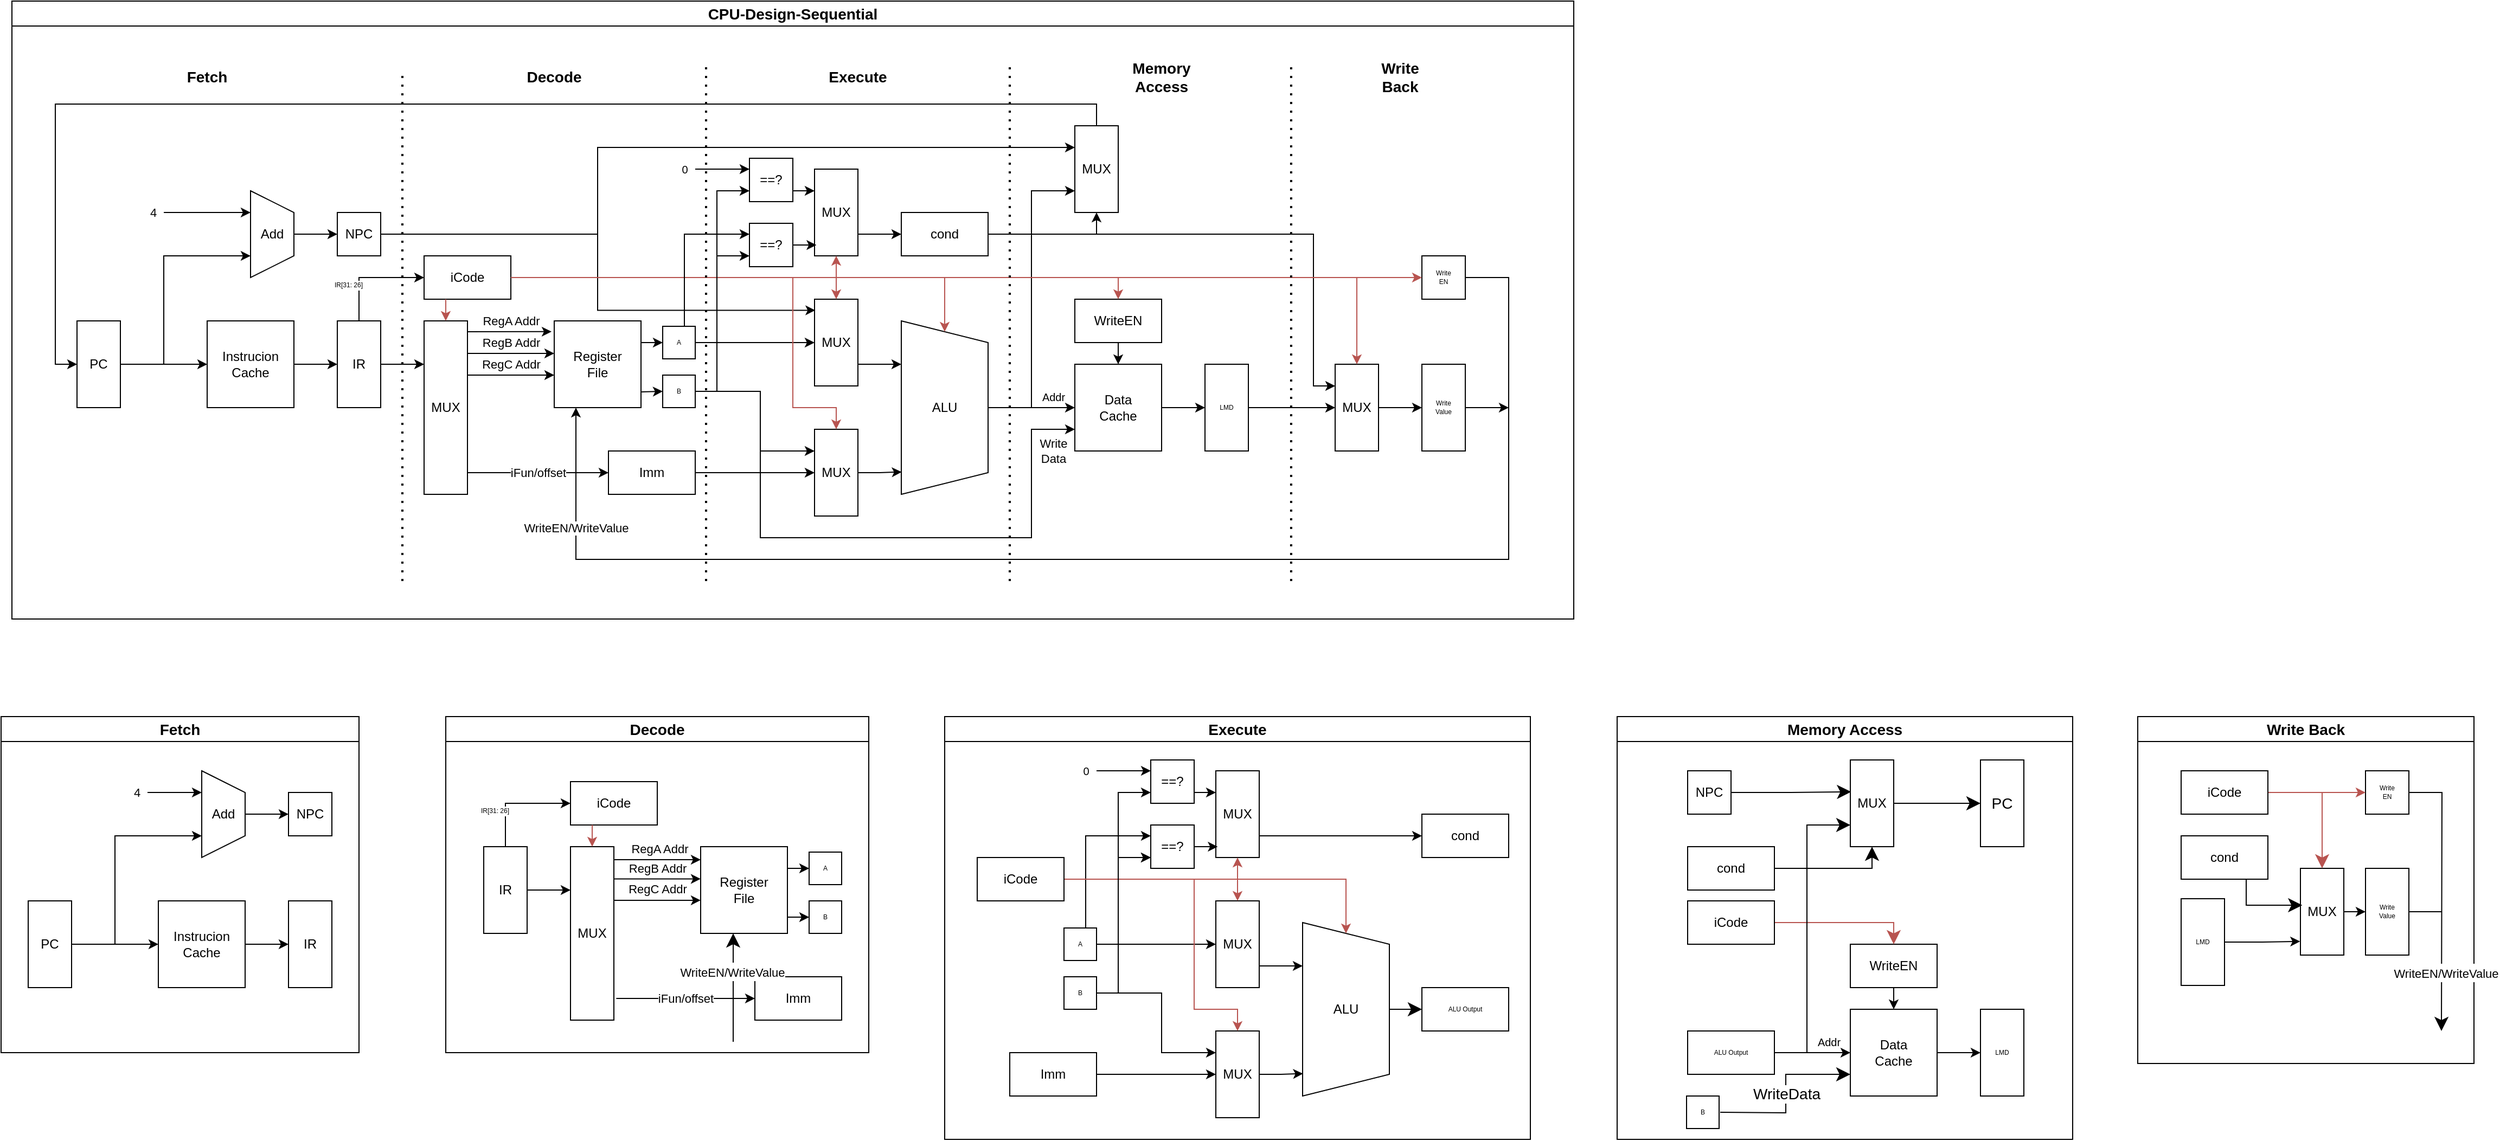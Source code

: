 <mxfile version="20.5.3" type="device"><diagram id="-oCGX-QMbf5h-Nz68yIK" name="第 1 页"><mxGraphModel dx="1483" dy="690" grid="1" gridSize="10" guides="1" tooltips="1" connect="1" arrows="1" fold="1" page="1" pageScale="1" pageWidth="827" pageHeight="1169" math="0" shadow="0"><root><mxCell id="0"/><mxCell id="1" parent="0"/><mxCell id="Z6EWIrk26ZOqsoj1H3jq-106" value="CPU-Design-Sequential" style="swimlane;whiteSpace=wrap;html=1;fontFamily=Helvetica;fontSize=14;fontColor=#000000;" vertex="1" parent="1"><mxGeometry x="80" y="70" width="1440" height="570" as="geometry"/></mxCell><mxCell id="Z6EWIrk26ZOqsoj1H3jq-1" value="PC" style="rounded=0;whiteSpace=wrap;html=1;" vertex="1" parent="Z6EWIrk26ZOqsoj1H3jq-106"><mxGeometry x="60" y="295" width="40" height="80" as="geometry"/></mxCell><mxCell id="Z6EWIrk26ZOqsoj1H3jq-2" value="&lt;code&gt;&lt;font face=&quot;Helvetica&quot;&gt;Instrucion&lt;br&gt;Cache&lt;/font&gt;&lt;/code&gt;" style="whiteSpace=wrap;html=1;aspect=fixed;" vertex="1" parent="Z6EWIrk26ZOqsoj1H3jq-106"><mxGeometry x="180" y="295" width="80" height="80" as="geometry"/></mxCell><mxCell id="Z6EWIrk26ZOqsoj1H3jq-3" style="edgeStyle=orthogonalEdgeStyle;rounded=0;orthogonalLoop=1;jettySize=auto;html=1;entryX=0;entryY=0.5;entryDx=0;entryDy=0;" edge="1" parent="Z6EWIrk26ZOqsoj1H3jq-106" source="Z6EWIrk26ZOqsoj1H3jq-1" target="Z6EWIrk26ZOqsoj1H3jq-2"><mxGeometry relative="1" as="geometry"/></mxCell><mxCell id="Z6EWIrk26ZOqsoj1H3jq-4" value="Add" style="shape=trapezoid;perimeter=trapezoidPerimeter;whiteSpace=wrap;html=1;fixedSize=1;rotation=90;horizontal=0;" vertex="1" parent="Z6EWIrk26ZOqsoj1H3jq-106"><mxGeometry x="200" y="195" width="80" height="40" as="geometry"/></mxCell><mxCell id="Z6EWIrk26ZOqsoj1H3jq-5" value="" style="endArrow=classic;html=1;rounded=0;entryX=0.75;entryY=1;entryDx=0;entryDy=0;" edge="1" parent="Z6EWIrk26ZOqsoj1H3jq-106" target="Z6EWIrk26ZOqsoj1H3jq-4"><mxGeometry width="50" height="50" relative="1" as="geometry"><mxPoint x="140" y="335" as="sourcePoint"/><mxPoint x="140" y="215" as="targetPoint"/><Array as="points"><mxPoint x="140" y="235"/></Array></mxGeometry></mxCell><mxCell id="Z6EWIrk26ZOqsoj1H3jq-8" value="4" style="endArrow=classic;html=1;rounded=0;entryX=0.25;entryY=1;entryDx=0;entryDy=0;" edge="1" parent="Z6EWIrk26ZOqsoj1H3jq-106" target="Z6EWIrk26ZOqsoj1H3jq-4"><mxGeometry x="-1" y="-10" width="50" height="50" relative="1" as="geometry"><mxPoint x="140" y="195" as="sourcePoint"/><mxPoint x="330" y="325" as="targetPoint"/><mxPoint x="-10" y="-10" as="offset"/></mxGeometry></mxCell><mxCell id="Z6EWIrk26ZOqsoj1H3jq-9" value="IR" style="rounded=0;whiteSpace=wrap;html=1;" vertex="1" parent="Z6EWIrk26ZOqsoj1H3jq-106"><mxGeometry x="300" y="295" width="40" height="80" as="geometry"/></mxCell><mxCell id="Z6EWIrk26ZOqsoj1H3jq-18" style="edgeStyle=orthogonalEdgeStyle;rounded=0;orthogonalLoop=1;jettySize=auto;html=1;entryX=0;entryY=0.5;entryDx=0;entryDy=0;fontFamily=Helvetica;fontSize=6;" edge="1" parent="Z6EWIrk26ZOqsoj1H3jq-106" source="Z6EWIrk26ZOqsoj1H3jq-2" target="Z6EWIrk26ZOqsoj1H3jq-9"><mxGeometry relative="1" as="geometry"/></mxCell><mxCell id="Z6EWIrk26ZOqsoj1H3jq-10" value="Register&lt;br&gt;File" style="whiteSpace=wrap;html=1;aspect=fixed;" vertex="1" parent="Z6EWIrk26ZOqsoj1H3jq-106"><mxGeometry x="500" y="295" width="80" height="80" as="geometry"/></mxCell><mxCell id="Z6EWIrk26ZOqsoj1H3jq-11" value="Imm" style="rounded=0;whiteSpace=wrap;html=1;" vertex="1" parent="Z6EWIrk26ZOqsoj1H3jq-106"><mxGeometry x="550" y="415" width="80" height="40" as="geometry"/></mxCell><mxCell id="Z6EWIrk26ZOqsoj1H3jq-13" value="RegA Addr" style="endArrow=classic;html=1;rounded=0;entryX=-0.031;entryY=0.124;entryDx=0;entryDy=0;entryPerimeter=0;" edge="1" parent="Z6EWIrk26ZOqsoj1H3jq-106" target="Z6EWIrk26ZOqsoj1H3jq-10"><mxGeometry x="0.032" y="10" width="50" height="50" relative="1" as="geometry"><mxPoint x="420" y="305" as="sourcePoint"/><mxPoint x="580" y="345" as="targetPoint"/><mxPoint as="offset"/></mxGeometry></mxCell><mxCell id="Z6EWIrk26ZOqsoj1H3jq-14" value="RegB Addr" style="endArrow=classic;html=1;rounded=0;entryX=-0.031;entryY=0.124;entryDx=0;entryDy=0;entryPerimeter=0;" edge="1" parent="Z6EWIrk26ZOqsoj1H3jq-106"><mxGeometry y="10" width="50" height="50" relative="1" as="geometry"><mxPoint x="420" y="325" as="sourcePoint"/><mxPoint x="500" y="325" as="targetPoint"/><mxPoint as="offset"/></mxGeometry></mxCell><mxCell id="Z6EWIrk26ZOqsoj1H3jq-15" value="RegC Addr" style="endArrow=classic;html=1;rounded=0;entryX=-0.031;entryY=0.124;entryDx=0;entryDy=0;entryPerimeter=0;" edge="1" parent="Z6EWIrk26ZOqsoj1H3jq-106"><mxGeometry y="10" width="50" height="50" relative="1" as="geometry"><mxPoint x="420" y="345" as="sourcePoint"/><mxPoint x="500" y="345" as="targetPoint"/><mxPoint as="offset"/></mxGeometry></mxCell><mxCell id="Z6EWIrk26ZOqsoj1H3jq-16" value="iFun/offset" style="endArrow=classic;html=1;rounded=0;entryX=0;entryY=0.5;entryDx=0;entryDy=0;" edge="1" parent="Z6EWIrk26ZOqsoj1H3jq-106" target="Z6EWIrk26ZOqsoj1H3jq-11"><mxGeometry width="50" height="50" relative="1" as="geometry"><mxPoint x="420" y="435" as="sourcePoint"/><mxPoint x="500" y="434.57" as="targetPoint"/></mxGeometry></mxCell><mxCell id="Z6EWIrk26ZOqsoj1H3jq-19" value="iCode" style="rounded=0;whiteSpace=wrap;html=1;" vertex="1" parent="Z6EWIrk26ZOqsoj1H3jq-106"><mxGeometry x="380" y="235" width="80" height="40" as="geometry"/></mxCell><mxCell id="Z6EWIrk26ZOqsoj1H3jq-20" value="&lt;code&gt;&lt;font face=&quot;Helvetica&quot;&gt;&lt;span class=&quot;&quot;&gt;IR[&lt;/span&gt;&lt;span class=&quot;hljs-number&quot;&gt;31&lt;/span&gt;&lt;span class=&quot;&quot;&gt;: &lt;/span&gt;&lt;span class=&quot;hljs-number&quot;&gt;26&lt;/span&gt;&lt;span class=&quot;&quot;&gt;]&lt;/span&gt;&lt;/font&gt;&lt;/code&gt;" style="edgeStyle=orthogonalEdgeStyle;rounded=0;orthogonalLoop=1;jettySize=auto;html=1;entryX=0;entryY=0.5;entryDx=0;entryDy=0;fontFamily=Verdana;fontSize=6;exitX=0.5;exitY=0;exitDx=0;exitDy=0;" edge="1" parent="Z6EWIrk26ZOqsoj1H3jq-106" source="Z6EWIrk26ZOqsoj1H3jq-9" target="Z6EWIrk26ZOqsoj1H3jq-19"><mxGeometry x="-0.333" y="10" relative="1" as="geometry"><mxPoint as="offset"/></mxGeometry></mxCell><mxCell id="Z6EWIrk26ZOqsoj1H3jq-21" value="MUX" style="rounded=0;whiteSpace=wrap;html=1;" vertex="1" parent="Z6EWIrk26ZOqsoj1H3jq-106"><mxGeometry x="380" y="295" width="40" height="160" as="geometry"/></mxCell><mxCell id="Z6EWIrk26ZOqsoj1H3jq-34" style="edgeStyle=orthogonalEdgeStyle;rounded=0;orthogonalLoop=1;jettySize=auto;html=1;exitX=0.25;exitY=1;exitDx=0;exitDy=0;entryX=0.5;entryY=0;entryDx=0;entryDy=0;fontFamily=Helvetica;fontSize=10;fillColor=#f8cecc;strokeColor=#b85450;" edge="1" parent="Z6EWIrk26ZOqsoj1H3jq-106" source="Z6EWIrk26ZOqsoj1H3jq-19" target="Z6EWIrk26ZOqsoj1H3jq-21"><mxGeometry relative="1" as="geometry"/></mxCell><mxCell id="Z6EWIrk26ZOqsoj1H3jq-24" value="" style="endArrow=classic;html=1;rounded=0;fontFamily=Helvetica;fontSize=6;exitX=1;exitY=0.5;exitDx=0;exitDy=0;" edge="1" parent="Z6EWIrk26ZOqsoj1H3jq-106" source="Z6EWIrk26ZOqsoj1H3jq-9"><mxGeometry width="50" height="50" relative="1" as="geometry"><mxPoint x="470" y="415" as="sourcePoint"/><mxPoint x="380" y="335" as="targetPoint"/></mxGeometry></mxCell><mxCell id="Z6EWIrk26ZOqsoj1H3jq-26" value="NPC" style="rounded=0;whiteSpace=wrap;html=1;" vertex="1" parent="Z6EWIrk26ZOqsoj1H3jq-106"><mxGeometry x="300" y="195" width="40" height="40" as="geometry"/></mxCell><mxCell id="Z6EWIrk26ZOqsoj1H3jq-27" style="edgeStyle=orthogonalEdgeStyle;rounded=0;orthogonalLoop=1;jettySize=auto;html=1;entryX=0;entryY=0.5;entryDx=0;entryDy=0;fontFamily=Helvetica;fontSize=6;" edge="1" parent="Z6EWIrk26ZOqsoj1H3jq-106" source="Z6EWIrk26ZOqsoj1H3jq-4" target="Z6EWIrk26ZOqsoj1H3jq-26"><mxGeometry relative="1" as="geometry"/></mxCell><mxCell id="Z6EWIrk26ZOqsoj1H3jq-30" value="A" style="rounded=0;whiteSpace=wrap;html=1;fontFamily=Helvetica;fontSize=6;" vertex="1" parent="Z6EWIrk26ZOqsoj1H3jq-106"><mxGeometry x="600" y="300" width="30" height="30" as="geometry"/></mxCell><mxCell id="Z6EWIrk26ZOqsoj1H3jq-31" style="edgeStyle=orthogonalEdgeStyle;rounded=0;orthogonalLoop=1;jettySize=auto;html=1;exitX=1;exitY=0.25;exitDx=0;exitDy=0;entryX=0;entryY=0.5;entryDx=0;entryDy=0;fontFamily=Helvetica;fontSize=6;" edge="1" parent="Z6EWIrk26ZOqsoj1H3jq-106" source="Z6EWIrk26ZOqsoj1H3jq-10" target="Z6EWIrk26ZOqsoj1H3jq-30"><mxGeometry relative="1" as="geometry"/></mxCell><mxCell id="Z6EWIrk26ZOqsoj1H3jq-32" value="B" style="rounded=0;whiteSpace=wrap;html=1;fontFamily=Helvetica;fontSize=6;" vertex="1" parent="Z6EWIrk26ZOqsoj1H3jq-106"><mxGeometry x="600" y="345" width="30" height="30" as="geometry"/></mxCell><mxCell id="Z6EWIrk26ZOqsoj1H3jq-35" value="ALU" style="shape=trapezoid;perimeter=trapezoidPerimeter;whiteSpace=wrap;html=1;fixedSize=1;rotation=90;horizontal=0;" vertex="1" parent="Z6EWIrk26ZOqsoj1H3jq-106"><mxGeometry x="780" y="335" width="160" height="80" as="geometry"/></mxCell><mxCell id="Z6EWIrk26ZOqsoj1H3jq-36" value="cond" style="rounded=0;whiteSpace=wrap;html=1;" vertex="1" parent="Z6EWIrk26ZOqsoj1H3jq-106"><mxGeometry x="820" y="195" width="80" height="40" as="geometry"/></mxCell><mxCell id="Z6EWIrk26ZOqsoj1H3jq-65" style="edgeStyle=orthogonalEdgeStyle;rounded=0;orthogonalLoop=1;jettySize=auto;html=1;exitX=1;exitY=0.75;exitDx=0;exitDy=0;entryX=0.25;entryY=1;entryDx=0;entryDy=0;fontFamily=Helvetica;fontSize=10;" edge="1" parent="Z6EWIrk26ZOqsoj1H3jq-106" source="Z6EWIrk26ZOqsoj1H3jq-37" target="Z6EWIrk26ZOqsoj1H3jq-35"><mxGeometry relative="1" as="geometry"/></mxCell><mxCell id="Z6EWIrk26ZOqsoj1H3jq-37" value="MUX" style="rounded=0;whiteSpace=wrap;html=1;" vertex="1" parent="Z6EWIrk26ZOqsoj1H3jq-106"><mxGeometry x="740" y="275" width="40" height="80" as="geometry"/></mxCell><mxCell id="Z6EWIrk26ZOqsoj1H3jq-51" style="edgeStyle=orthogonalEdgeStyle;rounded=0;orthogonalLoop=1;jettySize=auto;html=1;exitX=1;exitY=0.5;exitDx=0;exitDy=0;entryX=0.017;entryY=0.128;entryDx=0;entryDy=0;fontFamily=Helvetica;fontSize=10;entryPerimeter=0;" edge="1" parent="Z6EWIrk26ZOqsoj1H3jq-106" source="Z6EWIrk26ZOqsoj1H3jq-26" target="Z6EWIrk26ZOqsoj1H3jq-37"><mxGeometry relative="1" as="geometry"/></mxCell><mxCell id="Z6EWIrk26ZOqsoj1H3jq-48" style="edgeStyle=orthogonalEdgeStyle;rounded=0;orthogonalLoop=1;jettySize=auto;html=1;exitX=1;exitY=0.5;exitDx=0;exitDy=0;entryX=0;entryY=0.5;entryDx=0;entryDy=0;fontFamily=Helvetica;fontSize=10;" edge="1" parent="Z6EWIrk26ZOqsoj1H3jq-106" source="Z6EWIrk26ZOqsoj1H3jq-30" target="Z6EWIrk26ZOqsoj1H3jq-37"><mxGeometry relative="1" as="geometry"/></mxCell><mxCell id="Z6EWIrk26ZOqsoj1H3jq-66" style="edgeStyle=orthogonalEdgeStyle;rounded=0;orthogonalLoop=1;jettySize=auto;html=1;entryX=0.871;entryY=0.996;entryDx=0;entryDy=0;entryPerimeter=0;fontFamily=Helvetica;fontSize=10;" edge="1" parent="Z6EWIrk26ZOqsoj1H3jq-106" source="Z6EWIrk26ZOqsoj1H3jq-38" target="Z6EWIrk26ZOqsoj1H3jq-35"><mxGeometry relative="1" as="geometry"/></mxCell><mxCell id="Z6EWIrk26ZOqsoj1H3jq-38" value="MUX" style="rounded=0;whiteSpace=wrap;html=1;" vertex="1" parent="Z6EWIrk26ZOqsoj1H3jq-106"><mxGeometry x="740" y="395" width="40" height="80" as="geometry"/></mxCell><mxCell id="Z6EWIrk26ZOqsoj1H3jq-50" style="edgeStyle=orthogonalEdgeStyle;rounded=0;orthogonalLoop=1;jettySize=auto;html=1;exitX=1;exitY=0.5;exitDx=0;exitDy=0;entryX=0;entryY=0.5;entryDx=0;entryDy=0;fontFamily=Helvetica;fontSize=10;" edge="1" parent="Z6EWIrk26ZOqsoj1H3jq-106" source="Z6EWIrk26ZOqsoj1H3jq-11" target="Z6EWIrk26ZOqsoj1H3jq-38"><mxGeometry relative="1" as="geometry"/></mxCell><mxCell id="Z6EWIrk26ZOqsoj1H3jq-49" style="edgeStyle=orthogonalEdgeStyle;rounded=0;orthogonalLoop=1;jettySize=auto;html=1;exitX=1;exitY=0.5;exitDx=0;exitDy=0;entryX=0;entryY=0.25;entryDx=0;entryDy=0;fontFamily=Helvetica;fontSize=10;" edge="1" parent="Z6EWIrk26ZOqsoj1H3jq-106" source="Z6EWIrk26ZOqsoj1H3jq-32" target="Z6EWIrk26ZOqsoj1H3jq-38"><mxGeometry relative="1" as="geometry"><Array as="points"><mxPoint x="690" y="360"/><mxPoint x="690" y="415"/></Array></mxGeometry></mxCell><mxCell id="Z6EWIrk26ZOqsoj1H3jq-64" style="edgeStyle=orthogonalEdgeStyle;rounded=0;orthogonalLoop=1;jettySize=auto;html=1;exitX=1;exitY=0.75;exitDx=0;exitDy=0;entryX=0;entryY=0.5;entryDx=0;entryDy=0;fontFamily=Helvetica;fontSize=10;" edge="1" parent="Z6EWIrk26ZOqsoj1H3jq-106" source="Z6EWIrk26ZOqsoj1H3jq-39" target="Z6EWIrk26ZOqsoj1H3jq-36"><mxGeometry relative="1" as="geometry"/></mxCell><mxCell id="Z6EWIrk26ZOqsoj1H3jq-39" value="MUX" style="rounded=0;whiteSpace=wrap;html=1;" vertex="1" parent="Z6EWIrk26ZOqsoj1H3jq-106"><mxGeometry x="740" y="155" width="40" height="80" as="geometry"/></mxCell><mxCell id="Z6EWIrk26ZOqsoj1H3jq-42" value="" style="endArrow=none;html=1;rounded=0;fontFamily=Helvetica;fontSize=10;exitX=1;exitY=0.5;exitDx=0;exitDy=0;fillColor=#f8cecc;strokeColor=#b85450;" edge="1" parent="Z6EWIrk26ZOqsoj1H3jq-106" source="Z6EWIrk26ZOqsoj1H3jq-19"><mxGeometry width="50" height="50" relative="1" as="geometry"><mxPoint x="430" y="258" as="sourcePoint"/><mxPoint x="760" y="255" as="targetPoint"/></mxGeometry></mxCell><mxCell id="Z6EWIrk26ZOqsoj1H3jq-43" value="" style="endArrow=classic;html=1;rounded=0;fontFamily=Helvetica;fontSize=10;entryX=0.5;entryY=1;entryDx=0;entryDy=0;fillColor=#f8cecc;strokeColor=#b85450;" edge="1" parent="Z6EWIrk26ZOqsoj1H3jq-106" target="Z6EWIrk26ZOqsoj1H3jq-39"><mxGeometry width="50" height="50" relative="1" as="geometry"><mxPoint x="760" y="255" as="sourcePoint"/><mxPoint x="720" y="315" as="targetPoint"/></mxGeometry></mxCell><mxCell id="Z6EWIrk26ZOqsoj1H3jq-44" value="" style="endArrow=classic;html=1;rounded=0;fontFamily=Helvetica;fontSize=10;entryX=0.5;entryY=0;entryDx=0;entryDy=0;fillColor=#f8cecc;strokeColor=#b85450;" edge="1" parent="Z6EWIrk26ZOqsoj1H3jq-106" target="Z6EWIrk26ZOqsoj1H3jq-37"><mxGeometry width="50" height="50" relative="1" as="geometry"><mxPoint x="760" y="255" as="sourcePoint"/><mxPoint x="770" y="245" as="targetPoint"/></mxGeometry></mxCell><mxCell id="Z6EWIrk26ZOqsoj1H3jq-45" value="" style="endArrow=classic;html=1;rounded=0;fontFamily=Helvetica;fontSize=10;entryX=0.5;entryY=0;entryDx=0;entryDy=0;fillColor=#f8cecc;strokeColor=#b85450;" edge="1" parent="Z6EWIrk26ZOqsoj1H3jq-106" target="Z6EWIrk26ZOqsoj1H3jq-38"><mxGeometry width="50" height="50" relative="1" as="geometry"><mxPoint x="720" y="255" as="sourcePoint"/><mxPoint x="720" y="375" as="targetPoint"/><Array as="points"><mxPoint x="720" y="375"/><mxPoint x="760" y="375"/></Array></mxGeometry></mxCell><mxCell id="Z6EWIrk26ZOqsoj1H3jq-60" style="edgeStyle=orthogonalEdgeStyle;rounded=0;orthogonalLoop=1;jettySize=auto;html=1;exitX=1;exitY=0.75;exitDx=0;exitDy=0;entryX=0;entryY=0.25;entryDx=0;entryDy=0;fontFamily=Helvetica;fontSize=10;" edge="1" parent="Z6EWIrk26ZOqsoj1H3jq-106" source="Z6EWIrk26ZOqsoj1H3jq-46" target="Z6EWIrk26ZOqsoj1H3jq-39"><mxGeometry relative="1" as="geometry"/></mxCell><mxCell id="Z6EWIrk26ZOqsoj1H3jq-46" value="==?" style="rounded=0;whiteSpace=wrap;html=1;" vertex="1" parent="Z6EWIrk26ZOqsoj1H3jq-106"><mxGeometry x="680" y="145" width="40" height="40" as="geometry"/></mxCell><mxCell id="Z6EWIrk26ZOqsoj1H3jq-63" style="edgeStyle=orthogonalEdgeStyle;rounded=0;orthogonalLoop=1;jettySize=auto;html=1;exitX=1;exitY=0.5;exitDx=0;exitDy=0;entryX=0.042;entryY=0.883;entryDx=0;entryDy=0;entryPerimeter=0;fontFamily=Helvetica;fontSize=10;" edge="1" parent="Z6EWIrk26ZOqsoj1H3jq-106" source="Z6EWIrk26ZOqsoj1H3jq-47" target="Z6EWIrk26ZOqsoj1H3jq-39"><mxGeometry relative="1" as="geometry"/></mxCell><mxCell id="Z6EWIrk26ZOqsoj1H3jq-47" value="==?" style="rounded=0;whiteSpace=wrap;html=1;" vertex="1" parent="Z6EWIrk26ZOqsoj1H3jq-106"><mxGeometry x="680" y="205" width="40" height="40" as="geometry"/></mxCell><mxCell id="Z6EWIrk26ZOqsoj1H3jq-58" style="edgeStyle=orthogonalEdgeStyle;rounded=0;orthogonalLoop=1;jettySize=auto;html=1;entryX=0;entryY=0.25;entryDx=0;entryDy=0;fontFamily=Helvetica;fontSize=10;" edge="1" parent="Z6EWIrk26ZOqsoj1H3jq-106" source="Z6EWIrk26ZOqsoj1H3jq-30" target="Z6EWIrk26ZOqsoj1H3jq-47"><mxGeometry relative="1" as="geometry"><Array as="points"><mxPoint x="620" y="215"/></Array></mxGeometry></mxCell><mxCell id="Z6EWIrk26ZOqsoj1H3jq-56" style="edgeStyle=orthogonalEdgeStyle;rounded=0;orthogonalLoop=1;jettySize=auto;html=1;entryX=0;entryY=0.75;entryDx=0;entryDy=0;fontFamily=Helvetica;fontSize=10;" edge="1" parent="Z6EWIrk26ZOqsoj1H3jq-106" source="Z6EWIrk26ZOqsoj1H3jq-32" target="Z6EWIrk26ZOqsoj1H3jq-47"><mxGeometry relative="1" as="geometry"><Array as="points"><mxPoint x="650" y="360"/><mxPoint x="650" y="235"/></Array></mxGeometry></mxCell><mxCell id="Z6EWIrk26ZOqsoj1H3jq-54" value="" style="endArrow=classic;html=1;rounded=0;fontFamily=Helvetica;fontSize=10;exitX=0.995;exitY=0.857;exitDx=0;exitDy=0;entryX=0;entryY=0.5;entryDx=0;entryDy=0;exitPerimeter=0;" edge="1" parent="Z6EWIrk26ZOqsoj1H3jq-106" target="Z6EWIrk26ZOqsoj1H3jq-32"><mxGeometry width="50" height="50" relative="1" as="geometry"><mxPoint x="579.6" y="360.56" as="sourcePoint"/><mxPoint x="600" y="359" as="targetPoint"/></mxGeometry></mxCell><mxCell id="Z6EWIrk26ZOqsoj1H3jq-57" value="" style="endArrow=classic;html=1;rounded=0;fontFamily=Helvetica;fontSize=10;entryX=0;entryY=0.75;entryDx=0;entryDy=0;" edge="1" parent="Z6EWIrk26ZOqsoj1H3jq-106" target="Z6EWIrk26ZOqsoj1H3jq-46"><mxGeometry width="50" height="50" relative="1" as="geometry"><mxPoint x="650" y="235" as="sourcePoint"/><mxPoint x="660" y="195" as="targetPoint"/><Array as="points"><mxPoint x="650" y="175"/></Array></mxGeometry></mxCell><mxCell id="Z6EWIrk26ZOqsoj1H3jq-59" value="0" style="endArrow=classic;html=1;rounded=0;fontFamily=Helvetica;fontSize=10;entryX=0;entryY=0.25;entryDx=0;entryDy=0;" edge="1" parent="Z6EWIrk26ZOqsoj1H3jq-106" target="Z6EWIrk26ZOqsoj1H3jq-46"><mxGeometry x="-1" y="-10" width="50" height="50" relative="1" as="geometry"><mxPoint x="630" y="155" as="sourcePoint"/><mxPoint x="690" y="225" as="targetPoint"/><mxPoint x="-10" y="-10" as="offset"/></mxGeometry></mxCell><mxCell id="Z6EWIrk26ZOqsoj1H3jq-67" value="" style="endArrow=classic;html=1;rounded=0;fontFamily=Helvetica;fontSize=10;entryX=0;entryY=0.5;entryDx=0;entryDy=0;fillColor=#f8cecc;strokeColor=#b85450;" edge="1" parent="Z6EWIrk26ZOqsoj1H3jq-106" target="Z6EWIrk26ZOqsoj1H3jq-35"><mxGeometry width="50" height="50" relative="1" as="geometry"><mxPoint x="760" y="255" as="sourcePoint"/><mxPoint x="860" y="255" as="targetPoint"/><Array as="points"><mxPoint x="860" y="255"/></Array></mxGeometry></mxCell><mxCell id="Z6EWIrk26ZOqsoj1H3jq-68" value="" style="endArrow=none;dashed=1;html=1;dashPattern=1 3;strokeWidth=2;rounded=0;fontFamily=Helvetica;fontSize=10;" edge="1" parent="Z6EWIrk26ZOqsoj1H3jq-106"><mxGeometry width="50" height="50" relative="1" as="geometry"><mxPoint x="360" y="535" as="sourcePoint"/><mxPoint x="360" y="65" as="targetPoint"/></mxGeometry></mxCell><mxCell id="Z6EWIrk26ZOqsoj1H3jq-69" value="" style="endArrow=none;dashed=1;html=1;dashPattern=1 3;strokeWidth=2;rounded=0;fontFamily=Helvetica;fontSize=10;" edge="1" parent="Z6EWIrk26ZOqsoj1H3jq-106"><mxGeometry width="50" height="50" relative="1" as="geometry"><mxPoint x="640" y="535" as="sourcePoint"/><mxPoint x="640" y="55" as="targetPoint"/></mxGeometry></mxCell><mxCell id="Z6EWIrk26ZOqsoj1H3jq-70" value="MUX" style="rounded=0;whiteSpace=wrap;html=1;" vertex="1" parent="Z6EWIrk26ZOqsoj1H3jq-106"><mxGeometry x="980" y="115" width="40" height="80" as="geometry"/></mxCell><mxCell id="Z6EWIrk26ZOqsoj1H3jq-72" style="edgeStyle=orthogonalEdgeStyle;rounded=0;orthogonalLoop=1;jettySize=auto;html=1;exitX=0.5;exitY=0;exitDx=0;exitDy=0;entryX=0;entryY=0.75;entryDx=0;entryDy=0;fontFamily=Helvetica;fontSize=10;fontColor=#FF3333;" edge="1" parent="Z6EWIrk26ZOqsoj1H3jq-106" source="Z6EWIrk26ZOqsoj1H3jq-35" target="Z6EWIrk26ZOqsoj1H3jq-70"><mxGeometry relative="1" as="geometry"/></mxCell><mxCell id="Z6EWIrk26ZOqsoj1H3jq-73" value="" style="endArrow=classic;html=1;rounded=0;fontFamily=Helvetica;fontSize=10;fontColor=#FF3333;entryX=0;entryY=0.25;entryDx=0;entryDy=0;" edge="1" parent="Z6EWIrk26ZOqsoj1H3jq-106" target="Z6EWIrk26ZOqsoj1H3jq-70"><mxGeometry width="50" height="50" relative="1" as="geometry"><mxPoint x="540" y="215" as="sourcePoint"/><mxPoint x="770" y="145" as="targetPoint"/><Array as="points"><mxPoint x="540" y="135"/></Array></mxGeometry></mxCell><mxCell id="Z6EWIrk26ZOqsoj1H3jq-74" value="Data&lt;br&gt;Cache" style="whiteSpace=wrap;html=1;aspect=fixed;" vertex="1" parent="Z6EWIrk26ZOqsoj1H3jq-106"><mxGeometry x="980" y="335" width="80" height="80" as="geometry"/></mxCell><mxCell id="Z6EWIrk26ZOqsoj1H3jq-71" style="edgeStyle=orthogonalEdgeStyle;rounded=0;orthogonalLoop=1;jettySize=auto;html=1;exitX=1;exitY=0.5;exitDx=0;exitDy=0;entryX=0.5;entryY=1;entryDx=0;entryDy=0;fontFamily=Helvetica;fontSize=10;fontColor=#FF3333;" edge="1" parent="Z6EWIrk26ZOqsoj1H3jq-106" source="Z6EWIrk26ZOqsoj1H3jq-36" target="Z6EWIrk26ZOqsoj1H3jq-70"><mxGeometry relative="1" as="geometry"/></mxCell><mxCell id="Z6EWIrk26ZOqsoj1H3jq-75" value="&lt;font color=&quot;#000000&quot;&gt;Addr&lt;/font&gt;" style="endArrow=classic;html=1;rounded=0;fontFamily=Helvetica;fontSize=10;fontColor=#FF3333;entryX=0;entryY=0.5;entryDx=0;entryDy=0;" edge="1" parent="Z6EWIrk26ZOqsoj1H3jq-106" target="Z6EWIrk26ZOqsoj1H3jq-74"><mxGeometry y="10" width="50" height="50" relative="1" as="geometry"><mxPoint x="940" y="375" as="sourcePoint"/><mxPoint x="830" y="335" as="targetPoint"/><mxPoint as="offset"/></mxGeometry></mxCell><mxCell id="Z6EWIrk26ZOqsoj1H3jq-77" style="edgeStyle=orthogonalEdgeStyle;rounded=0;orthogonalLoop=1;jettySize=auto;html=1;exitX=0.5;exitY=1;exitDx=0;exitDy=0;entryX=0.5;entryY=0;entryDx=0;entryDy=0;fontFamily=Helvetica;fontSize=10;fontColor=#FF3333;" edge="1" parent="Z6EWIrk26ZOqsoj1H3jq-106" source="Z6EWIrk26ZOqsoj1H3jq-76" target="Z6EWIrk26ZOqsoj1H3jq-74"><mxGeometry relative="1" as="geometry"/></mxCell><mxCell id="Z6EWIrk26ZOqsoj1H3jq-76" value="WriteEN" style="rounded=0;whiteSpace=wrap;html=1;" vertex="1" parent="Z6EWIrk26ZOqsoj1H3jq-106"><mxGeometry x="980" y="275" width="80" height="40" as="geometry"/></mxCell><mxCell id="Z6EWIrk26ZOqsoj1H3jq-78" value="" style="endArrow=classic;html=1;rounded=0;fontFamily=Helvetica;fontSize=10;fontColor=#FF3333;entryX=0.5;entryY=0;entryDx=0;entryDy=0;fillColor=#f8cecc;strokeColor=#b85450;" edge="1" parent="Z6EWIrk26ZOqsoj1H3jq-106" target="Z6EWIrk26ZOqsoj1H3jq-76"><mxGeometry width="50" height="50" relative="1" as="geometry"><mxPoint x="860" y="255" as="sourcePoint"/><mxPoint x="920" y="305" as="targetPoint"/><Array as="points"><mxPoint x="1020" y="255"/></Array></mxGeometry></mxCell><mxCell id="Z6EWIrk26ZOqsoj1H3jq-81" value="" style="endArrow=classic;html=1;rounded=0;fontFamily=Helvetica;fontSize=10;fontColor=#FF3333;exitX=0.5;exitY=0;exitDx=0;exitDy=0;entryX=0;entryY=0.5;entryDx=0;entryDy=0;" edge="1" parent="Z6EWIrk26ZOqsoj1H3jq-106" source="Z6EWIrk26ZOqsoj1H3jq-70" target="Z6EWIrk26ZOqsoj1H3jq-1"><mxGeometry width="50" height="50" relative="1" as="geometry"><mxPoint x="440" y="235" as="sourcePoint"/><mxPoint x="490" y="185" as="targetPoint"/><Array as="points"><mxPoint x="1000" y="95"/><mxPoint x="40" y="95"/><mxPoint x="40" y="335"/></Array></mxGeometry></mxCell><mxCell id="Z6EWIrk26ZOqsoj1H3jq-82" value="" style="endArrow=none;dashed=1;html=1;dashPattern=1 3;strokeWidth=2;rounded=0;fontFamily=Helvetica;fontSize=10;" edge="1" parent="Z6EWIrk26ZOqsoj1H3jq-106"><mxGeometry width="50" height="50" relative="1" as="geometry"><mxPoint x="920" y="535" as="sourcePoint"/><mxPoint x="920" y="55" as="targetPoint"/></mxGeometry></mxCell><mxCell id="Z6EWIrk26ZOqsoj1H3jq-83" value="" style="endArrow=classic;html=1;rounded=0;fontFamily=Helvetica;fontSize=10;fontColor=#FF3333;entryX=0;entryY=0.75;entryDx=0;entryDy=0;" edge="1" parent="Z6EWIrk26ZOqsoj1H3jq-106" target="Z6EWIrk26ZOqsoj1H3jq-74"><mxGeometry width="50" height="50" relative="1" as="geometry"><mxPoint x="690" y="415" as="sourcePoint"/><mxPoint x="870" y="355" as="targetPoint"/><Array as="points"><mxPoint x="690" y="495"/><mxPoint x="940" y="495"/><mxPoint x="940" y="395"/></Array></mxGeometry></mxCell><mxCell id="Z6EWIrk26ZOqsoj1H3jq-84" value="&lt;font style=&quot;font-size: 11px;&quot;&gt;Write&lt;br style=&quot;font-size: 11px;&quot;&gt;Data&lt;/font&gt;" style="edgeLabel;html=1;align=center;verticalAlign=middle;resizable=0;points=[];fontSize=10;fontFamily=Helvetica;fontColor=#000000;" vertex="1" connectable="0" parent="Z6EWIrk26ZOqsoj1H3jq-83"><mxGeometry x="0.884" y="1" relative="1" as="geometry"><mxPoint x="7" y="21" as="offset"/></mxGeometry></mxCell><mxCell id="Z6EWIrk26ZOqsoj1H3jq-85" value="LMD" style="rounded=0;whiteSpace=wrap;html=1;fontFamily=Helvetica;fontSize=6;" vertex="1" parent="Z6EWIrk26ZOqsoj1H3jq-106"><mxGeometry x="1100" y="335" width="40" height="80" as="geometry"/></mxCell><mxCell id="Z6EWIrk26ZOqsoj1H3jq-87" style="edgeStyle=orthogonalEdgeStyle;rounded=0;orthogonalLoop=1;jettySize=auto;html=1;exitX=1;exitY=0.5;exitDx=0;exitDy=0;entryX=0;entryY=0.5;entryDx=0;entryDy=0;fontFamily=Helvetica;fontSize=11;fontColor=#000000;" edge="1" parent="Z6EWIrk26ZOqsoj1H3jq-106" source="Z6EWIrk26ZOqsoj1H3jq-74" target="Z6EWIrk26ZOqsoj1H3jq-85"><mxGeometry relative="1" as="geometry"/></mxCell><mxCell id="Z6EWIrk26ZOqsoj1H3jq-88" value="MUX" style="rounded=0;whiteSpace=wrap;html=1;" vertex="1" parent="Z6EWIrk26ZOqsoj1H3jq-106"><mxGeometry x="1220" y="335" width="40" height="80" as="geometry"/></mxCell><mxCell id="Z6EWIrk26ZOqsoj1H3jq-91" style="edgeStyle=orthogonalEdgeStyle;rounded=0;orthogonalLoop=1;jettySize=auto;html=1;entryX=0;entryY=0.5;entryDx=0;entryDy=0;fontFamily=Helvetica;fontSize=11;fontColor=#000000;" edge="1" parent="Z6EWIrk26ZOqsoj1H3jq-106" source="Z6EWIrk26ZOqsoj1H3jq-85" target="Z6EWIrk26ZOqsoj1H3jq-88"><mxGeometry relative="1" as="geometry"><Array as="points"/></mxGeometry></mxCell><mxCell id="Z6EWIrk26ZOqsoj1H3jq-98" style="edgeStyle=orthogonalEdgeStyle;rounded=0;orthogonalLoop=1;jettySize=auto;html=1;fontFamily=Helvetica;fontSize=11;fontColor=#000000;" edge="1" parent="Z6EWIrk26ZOqsoj1H3jq-106" source="Z6EWIrk26ZOqsoj1H3jq-89"><mxGeometry relative="1" as="geometry"><mxPoint x="1380" y="375" as="targetPoint"/></mxGeometry></mxCell><mxCell id="Z6EWIrk26ZOqsoj1H3jq-89" value="Write&lt;br&gt;Value" style="rounded=0;whiteSpace=wrap;html=1;fontFamily=Helvetica;fontSize=6;" vertex="1" parent="Z6EWIrk26ZOqsoj1H3jq-106"><mxGeometry x="1300" y="335" width="40" height="80" as="geometry"/></mxCell><mxCell id="Z6EWIrk26ZOqsoj1H3jq-92" style="edgeStyle=orthogonalEdgeStyle;rounded=0;orthogonalLoop=1;jettySize=auto;html=1;exitX=1;exitY=0.5;exitDx=0;exitDy=0;entryX=0;entryY=0.5;entryDx=0;entryDy=0;fontFamily=Helvetica;fontSize=11;fontColor=#000000;" edge="1" parent="Z6EWIrk26ZOqsoj1H3jq-106" source="Z6EWIrk26ZOqsoj1H3jq-88" target="Z6EWIrk26ZOqsoj1H3jq-89"><mxGeometry relative="1" as="geometry"/></mxCell><mxCell id="Z6EWIrk26ZOqsoj1H3jq-90" value="" style="endArrow=classic;html=1;rounded=0;fontFamily=Helvetica;fontSize=11;fontColor=#000000;entryX=0;entryY=0.25;entryDx=0;entryDy=0;" edge="1" parent="Z6EWIrk26ZOqsoj1H3jq-106" target="Z6EWIrk26ZOqsoj1H3jq-88"><mxGeometry width="50" height="50" relative="1" as="geometry"><mxPoint x="1000" y="215" as="sourcePoint"/><mxPoint x="1140" y="335" as="targetPoint"/><Array as="points"><mxPoint x="1200" y="215"/><mxPoint x="1200" y="355"/></Array></mxGeometry></mxCell><mxCell id="Z6EWIrk26ZOqsoj1H3jq-93" value="" style="endArrow=classic;html=1;rounded=0;fontFamily=Helvetica;fontSize=11;fontColor=#000000;entryX=0.5;entryY=0;entryDx=0;entryDy=0;fillColor=#f8cecc;strokeColor=#b85450;" edge="1" parent="Z6EWIrk26ZOqsoj1H3jq-106" target="Z6EWIrk26ZOqsoj1H3jq-88"><mxGeometry width="50" height="50" relative="1" as="geometry"><mxPoint x="1020" y="255" as="sourcePoint"/><mxPoint x="1190" y="415" as="targetPoint"/><Array as="points"><mxPoint x="1240" y="255"/></Array></mxGeometry></mxCell><mxCell id="Z6EWIrk26ZOqsoj1H3jq-94" value="Write&lt;br&gt;EN" style="rounded=0;whiteSpace=wrap;html=1;fontFamily=Helvetica;fontSize=6;" vertex="1" parent="Z6EWIrk26ZOqsoj1H3jq-106"><mxGeometry x="1300" y="235" width="40" height="40" as="geometry"/></mxCell><mxCell id="Z6EWIrk26ZOqsoj1H3jq-95" value="" style="endArrow=classic;html=1;rounded=0;fontFamily=Helvetica;fontSize=11;fontColor=#000000;entryX=0;entryY=0.5;entryDx=0;entryDy=0;fillColor=#f8cecc;strokeColor=#b85450;" edge="1" parent="Z6EWIrk26ZOqsoj1H3jq-106" target="Z6EWIrk26ZOqsoj1H3jq-94"><mxGeometry width="50" height="50" relative="1" as="geometry"><mxPoint x="1240" y="255" as="sourcePoint"/><mxPoint x="1100" y="435" as="targetPoint"/></mxGeometry></mxCell><mxCell id="Z6EWIrk26ZOqsoj1H3jq-96" value="WriteEN/WriteValue" style="endArrow=classic;html=1;rounded=0;fontFamily=Helvetica;fontSize=11;fontColor=#000000;exitX=1;exitY=0.5;exitDx=0;exitDy=0;entryX=0.25;entryY=1;entryDx=0;entryDy=0;strokeColor=default;" edge="1" parent="Z6EWIrk26ZOqsoj1H3jq-106" source="Z6EWIrk26ZOqsoj1H3jq-94" target="Z6EWIrk26ZOqsoj1H3jq-10"><mxGeometry x="0.831" width="50" height="50" relative="1" as="geometry"><mxPoint x="910" y="485" as="sourcePoint"/><mxPoint x="960" y="435" as="targetPoint"/><Array as="points"><mxPoint x="1380" y="255"/><mxPoint x="1380" y="515"/><mxPoint x="520" y="515"/></Array><mxPoint y="1" as="offset"/></mxGeometry></mxCell><mxCell id="Z6EWIrk26ZOqsoj1H3jq-99" value="" style="endArrow=none;dashed=1;html=1;dashPattern=1 3;strokeWidth=2;rounded=0;fontFamily=Helvetica;fontSize=10;" edge="1" parent="Z6EWIrk26ZOqsoj1H3jq-106"><mxGeometry width="50" height="50" relative="1" as="geometry"><mxPoint x="1179.45" y="535" as="sourcePoint"/><mxPoint x="1179.45" y="55" as="targetPoint"/></mxGeometry></mxCell><mxCell id="Z6EWIrk26ZOqsoj1H3jq-100" value="Fetch" style="text;html=1;strokeColor=none;fillColor=none;align=center;verticalAlign=middle;whiteSpace=wrap;rounded=0;fontFamily=Helvetica;fontSize=14;fontColor=#000000;fontStyle=1" vertex="1" parent="Z6EWIrk26ZOqsoj1H3jq-106"><mxGeometry x="150" y="55" width="60" height="30" as="geometry"/></mxCell><mxCell id="Z6EWIrk26ZOqsoj1H3jq-101" value="Decode" style="text;html=1;strokeColor=none;fillColor=none;align=center;verticalAlign=middle;whiteSpace=wrap;rounded=0;fontFamily=Helvetica;fontSize=14;fontColor=#000000;fontStyle=1" vertex="1" parent="Z6EWIrk26ZOqsoj1H3jq-106"><mxGeometry x="470" y="55" width="60" height="30" as="geometry"/></mxCell><mxCell id="Z6EWIrk26ZOqsoj1H3jq-102" value="Execute" style="text;html=1;strokeColor=none;fillColor=none;align=center;verticalAlign=middle;whiteSpace=wrap;rounded=0;fontFamily=Helvetica;fontSize=14;fontColor=#000000;fontStyle=1" vertex="1" parent="Z6EWIrk26ZOqsoj1H3jq-106"><mxGeometry x="750" y="55" width="60" height="30" as="geometry"/></mxCell><mxCell id="Z6EWIrk26ZOqsoj1H3jq-103" value="Memory Access" style="text;html=1;strokeColor=none;fillColor=none;align=center;verticalAlign=middle;whiteSpace=wrap;rounded=0;fontFamily=Helvetica;fontSize=14;fontColor=#000000;fontStyle=1" vertex="1" parent="Z6EWIrk26ZOqsoj1H3jq-106"><mxGeometry x="1030" y="55" width="60" height="30" as="geometry"/></mxCell><mxCell id="Z6EWIrk26ZOqsoj1H3jq-104" value="Write Back" style="text;html=1;strokeColor=none;fillColor=none;align=center;verticalAlign=middle;whiteSpace=wrap;rounded=0;fontFamily=Helvetica;fontSize=14;fontColor=#000000;fontStyle=1" vertex="1" parent="Z6EWIrk26ZOqsoj1H3jq-106"><mxGeometry x="1250" y="55" width="60" height="30" as="geometry"/></mxCell><mxCell id="Z6EWIrk26ZOqsoj1H3jq-118" value="Fetch" style="swimlane;whiteSpace=wrap;html=1;fontFamily=Helvetica;fontSize=14;fontColor=#000000;" vertex="1" parent="1"><mxGeometry x="70" y="730" width="330" height="310" as="geometry"/></mxCell><mxCell id="Z6EWIrk26ZOqsoj1H3jq-107" value="PC" style="rounded=0;whiteSpace=wrap;html=1;" vertex="1" parent="Z6EWIrk26ZOqsoj1H3jq-118"><mxGeometry x="25" y="170" width="40" height="80" as="geometry"/></mxCell><mxCell id="Z6EWIrk26ZOqsoj1H3jq-108" value="&lt;code&gt;&lt;font face=&quot;Helvetica&quot;&gt;Instrucion&lt;br&gt;Cache&lt;/font&gt;&lt;/code&gt;" style="whiteSpace=wrap;html=1;aspect=fixed;" vertex="1" parent="Z6EWIrk26ZOqsoj1H3jq-118"><mxGeometry x="145" y="170" width="80" height="80" as="geometry"/></mxCell><mxCell id="Z6EWIrk26ZOqsoj1H3jq-109" style="edgeStyle=orthogonalEdgeStyle;rounded=0;orthogonalLoop=1;jettySize=auto;html=1;entryX=0;entryY=0.5;entryDx=0;entryDy=0;" edge="1" source="Z6EWIrk26ZOqsoj1H3jq-107" target="Z6EWIrk26ZOqsoj1H3jq-108" parent="Z6EWIrk26ZOqsoj1H3jq-118"><mxGeometry relative="1" as="geometry"/></mxCell><mxCell id="Z6EWIrk26ZOqsoj1H3jq-110" value="Add" style="shape=trapezoid;perimeter=trapezoidPerimeter;whiteSpace=wrap;html=1;fixedSize=1;rotation=90;horizontal=0;" vertex="1" parent="Z6EWIrk26ZOqsoj1H3jq-118"><mxGeometry x="165" y="70" width="80" height="40" as="geometry"/></mxCell><mxCell id="Z6EWIrk26ZOqsoj1H3jq-111" value="" style="endArrow=classic;html=1;rounded=0;entryX=0.75;entryY=1;entryDx=0;entryDy=0;" edge="1" target="Z6EWIrk26ZOqsoj1H3jq-110" parent="Z6EWIrk26ZOqsoj1H3jq-118"><mxGeometry width="50" height="50" relative="1" as="geometry"><mxPoint x="105" y="210" as="sourcePoint"/><mxPoint x="105" y="90" as="targetPoint"/><Array as="points"><mxPoint x="105" y="110"/></Array></mxGeometry></mxCell><mxCell id="Z6EWIrk26ZOqsoj1H3jq-112" value="4" style="endArrow=classic;html=1;rounded=0;entryX=0.25;entryY=1;entryDx=0;entryDy=0;" edge="1" target="Z6EWIrk26ZOqsoj1H3jq-110" parent="Z6EWIrk26ZOqsoj1H3jq-118"><mxGeometry x="-1" y="-10" width="50" height="50" relative="1" as="geometry"><mxPoint x="135" y="70" as="sourcePoint"/><mxPoint x="295" y="200" as="targetPoint"/><mxPoint x="-10" y="-10" as="offset"/></mxGeometry></mxCell><mxCell id="Z6EWIrk26ZOqsoj1H3jq-113" value="IR" style="rounded=0;whiteSpace=wrap;html=1;" vertex="1" parent="Z6EWIrk26ZOqsoj1H3jq-118"><mxGeometry x="265" y="170" width="40" height="80" as="geometry"/></mxCell><mxCell id="Z6EWIrk26ZOqsoj1H3jq-114" style="edgeStyle=orthogonalEdgeStyle;rounded=0;orthogonalLoop=1;jettySize=auto;html=1;entryX=0;entryY=0.5;entryDx=0;entryDy=0;fontFamily=Helvetica;fontSize=6;" edge="1" source="Z6EWIrk26ZOqsoj1H3jq-108" target="Z6EWIrk26ZOqsoj1H3jq-113" parent="Z6EWIrk26ZOqsoj1H3jq-118"><mxGeometry relative="1" as="geometry"/></mxCell><mxCell id="Z6EWIrk26ZOqsoj1H3jq-115" value="NPC" style="rounded=0;whiteSpace=wrap;html=1;" vertex="1" parent="Z6EWIrk26ZOqsoj1H3jq-118"><mxGeometry x="265" y="70" width="40" height="40" as="geometry"/></mxCell><mxCell id="Z6EWIrk26ZOqsoj1H3jq-116" style="edgeStyle=orthogonalEdgeStyle;rounded=0;orthogonalLoop=1;jettySize=auto;html=1;entryX=0;entryY=0.5;entryDx=0;entryDy=0;fontFamily=Helvetica;fontSize=6;" edge="1" source="Z6EWIrk26ZOqsoj1H3jq-110" target="Z6EWIrk26ZOqsoj1H3jq-115" parent="Z6EWIrk26ZOqsoj1H3jq-118"><mxGeometry relative="1" as="geometry"/></mxCell><mxCell id="Z6EWIrk26ZOqsoj1H3jq-147" value="Decode" style="swimlane;whiteSpace=wrap;html=1;fontFamily=Helvetica;fontSize=14;fontColor=#000000;" vertex="1" parent="1"><mxGeometry x="480" y="730" width="390" height="310" as="geometry"/></mxCell><mxCell id="Z6EWIrk26ZOqsoj1H3jq-119" value="IR" style="rounded=0;whiteSpace=wrap;html=1;" vertex="1" parent="Z6EWIrk26ZOqsoj1H3jq-147"><mxGeometry x="35" y="120" width="40" height="80" as="geometry"/></mxCell><mxCell id="Z6EWIrk26ZOqsoj1H3jq-120" value="Register&lt;br&gt;File" style="whiteSpace=wrap;html=1;aspect=fixed;" vertex="1" parent="Z6EWIrk26ZOqsoj1H3jq-147"><mxGeometry x="235" y="120" width="80" height="80" as="geometry"/></mxCell><mxCell id="Z6EWIrk26ZOqsoj1H3jq-121" value="Imm" style="rounded=0;whiteSpace=wrap;html=1;" vertex="1" parent="Z6EWIrk26ZOqsoj1H3jq-147"><mxGeometry x="285" y="240" width="80" height="40" as="geometry"/></mxCell><mxCell id="Z6EWIrk26ZOqsoj1H3jq-122" value="RegA Addr" style="endArrow=classic;html=1;rounded=0;" edge="1" parent="Z6EWIrk26ZOqsoj1H3jq-147"><mxGeometry x="0.032" y="10" width="50" height="50" relative="1" as="geometry"><mxPoint x="155" y="132" as="sourcePoint"/><mxPoint x="235" y="132" as="targetPoint"/><mxPoint as="offset"/></mxGeometry></mxCell><mxCell id="Z6EWIrk26ZOqsoj1H3jq-123" value="RegB Addr" style="endArrow=classic;html=1;rounded=0;entryX=-0.031;entryY=0.124;entryDx=0;entryDy=0;entryPerimeter=0;" edge="1" parent="Z6EWIrk26ZOqsoj1H3jq-147"><mxGeometry y="10" width="50" height="50" relative="1" as="geometry"><mxPoint x="155" y="149.74" as="sourcePoint"/><mxPoint x="235" y="149.74" as="targetPoint"/><mxPoint as="offset"/></mxGeometry></mxCell><mxCell id="Z6EWIrk26ZOqsoj1H3jq-124" value="RegC Addr" style="endArrow=classic;html=1;rounded=0;entryX=-0.031;entryY=0.124;entryDx=0;entryDy=0;entryPerimeter=0;" edge="1" parent="Z6EWIrk26ZOqsoj1H3jq-147"><mxGeometry y="10" width="50" height="50" relative="1" as="geometry"><mxPoint x="155" y="169.47" as="sourcePoint"/><mxPoint x="235" y="169.47" as="targetPoint"/><mxPoint as="offset"/></mxGeometry></mxCell><mxCell id="Z6EWIrk26ZOqsoj1H3jq-125" value="iFun/offset" style="endArrow=classic;html=1;rounded=0;entryX=0;entryY=0.5;entryDx=0;entryDy=0;exitX=1.055;exitY=0.875;exitDx=0;exitDy=0;exitPerimeter=0;" edge="1" target="Z6EWIrk26ZOqsoj1H3jq-121" parent="Z6EWIrk26ZOqsoj1H3jq-147" source="Z6EWIrk26ZOqsoj1H3jq-128"><mxGeometry width="50" height="50" relative="1" as="geometry"><mxPoint x="235" y="330" as="sourcePoint"/><mxPoint x="235" y="259.57" as="targetPoint"/></mxGeometry></mxCell><mxCell id="Z6EWIrk26ZOqsoj1H3jq-126" value="iCode" style="rounded=0;whiteSpace=wrap;html=1;" vertex="1" parent="Z6EWIrk26ZOqsoj1H3jq-147"><mxGeometry x="115" y="60" width="80" height="40" as="geometry"/></mxCell><mxCell id="Z6EWIrk26ZOqsoj1H3jq-127" value="&lt;code&gt;&lt;font face=&quot;Helvetica&quot;&gt;&lt;span class=&quot;&quot;&gt;IR[&lt;/span&gt;&lt;span class=&quot;hljs-number&quot;&gt;31&lt;/span&gt;&lt;span class=&quot;&quot;&gt;: &lt;/span&gt;&lt;span class=&quot;hljs-number&quot;&gt;26&lt;/span&gt;&lt;span class=&quot;&quot;&gt;]&lt;/span&gt;&lt;/font&gt;&lt;/code&gt;" style="edgeStyle=orthogonalEdgeStyle;rounded=0;orthogonalLoop=1;jettySize=auto;html=1;entryX=0;entryY=0.5;entryDx=0;entryDy=0;fontFamily=Verdana;fontSize=6;exitX=0.5;exitY=0;exitDx=0;exitDy=0;" edge="1" source="Z6EWIrk26ZOqsoj1H3jq-119" target="Z6EWIrk26ZOqsoj1H3jq-126" parent="Z6EWIrk26ZOqsoj1H3jq-147"><mxGeometry x="-0.333" y="10" relative="1" as="geometry"><mxPoint as="offset"/></mxGeometry></mxCell><mxCell id="Z6EWIrk26ZOqsoj1H3jq-128" value="MUX" style="rounded=0;whiteSpace=wrap;html=1;" vertex="1" parent="Z6EWIrk26ZOqsoj1H3jq-147"><mxGeometry x="115" y="120" width="40" height="160" as="geometry"/></mxCell><mxCell id="Z6EWIrk26ZOqsoj1H3jq-129" style="edgeStyle=orthogonalEdgeStyle;rounded=0;orthogonalLoop=1;jettySize=auto;html=1;exitX=0.25;exitY=1;exitDx=0;exitDy=0;entryX=0.5;entryY=0;entryDx=0;entryDy=0;fontFamily=Helvetica;fontSize=10;fillColor=#f8cecc;strokeColor=#b85450;" edge="1" source="Z6EWIrk26ZOqsoj1H3jq-126" target="Z6EWIrk26ZOqsoj1H3jq-128" parent="Z6EWIrk26ZOqsoj1H3jq-147"><mxGeometry relative="1" as="geometry"/></mxCell><mxCell id="Z6EWIrk26ZOqsoj1H3jq-130" value="" style="endArrow=classic;html=1;rounded=0;fontFamily=Helvetica;fontSize=6;exitX=1;exitY=0.5;exitDx=0;exitDy=0;entryX=0;entryY=0.25;entryDx=0;entryDy=0;" edge="1" source="Z6EWIrk26ZOqsoj1H3jq-119" parent="Z6EWIrk26ZOqsoj1H3jq-147" target="Z6EWIrk26ZOqsoj1H3jq-128"><mxGeometry width="50" height="50" relative="1" as="geometry"><mxPoint x="205" y="240" as="sourcePoint"/><mxPoint x="195" y="230" as="targetPoint"/></mxGeometry></mxCell><mxCell id="Z6EWIrk26ZOqsoj1H3jq-132" value="A" style="rounded=0;whiteSpace=wrap;html=1;fontFamily=Helvetica;fontSize=6;" vertex="1" parent="Z6EWIrk26ZOqsoj1H3jq-147"><mxGeometry x="335" y="125" width="30" height="30" as="geometry"/></mxCell><mxCell id="Z6EWIrk26ZOqsoj1H3jq-133" style="edgeStyle=orthogonalEdgeStyle;rounded=0;orthogonalLoop=1;jettySize=auto;html=1;exitX=1;exitY=0.25;exitDx=0;exitDy=0;entryX=0;entryY=0.5;entryDx=0;entryDy=0;fontFamily=Helvetica;fontSize=6;" edge="1" source="Z6EWIrk26ZOqsoj1H3jq-120" target="Z6EWIrk26ZOqsoj1H3jq-132" parent="Z6EWIrk26ZOqsoj1H3jq-147"><mxGeometry relative="1" as="geometry"/></mxCell><mxCell id="Z6EWIrk26ZOqsoj1H3jq-134" value="B" style="rounded=0;whiteSpace=wrap;html=1;fontFamily=Helvetica;fontSize=6;" vertex="1" parent="Z6EWIrk26ZOqsoj1H3jq-147"><mxGeometry x="335" y="170" width="30" height="30" as="geometry"/></mxCell><mxCell id="Z6EWIrk26ZOqsoj1H3jq-135" value="" style="endArrow=classic;html=1;rounded=0;fontFamily=Helvetica;fontSize=10;exitX=1;exitY=0.813;exitDx=0;exitDy=0;entryX=0;entryY=0.5;entryDx=0;entryDy=0;exitPerimeter=0;" edge="1" target="Z6EWIrk26ZOqsoj1H3jq-134" parent="Z6EWIrk26ZOqsoj1H3jq-147" source="Z6EWIrk26ZOqsoj1H3jq-120"><mxGeometry width="50" height="50" relative="1" as="geometry"><mxPoint x="394.6" y="255.56" as="sourcePoint"/><mxPoint x="335" y="184" as="targetPoint"/></mxGeometry></mxCell><mxCell id="Z6EWIrk26ZOqsoj1H3jq-149" value="" style="endArrow=classic;html=1;rounded=0;strokeColor=default;fontFamily=Helvetica;fontSize=14;fontColor=#000000;startSize=10;endSize=10;" edge="1" parent="Z6EWIrk26ZOqsoj1H3jq-147"><mxGeometry width="50" height="50" relative="1" as="geometry"><mxPoint x="265" y="300" as="sourcePoint"/><mxPoint x="265" y="200" as="targetPoint"/></mxGeometry></mxCell><mxCell id="Z6EWIrk26ZOqsoj1H3jq-150" value="&lt;span style=&quot;font-size: 11px;&quot;&gt;WriteEN/WriteValue&lt;/span&gt;" style="edgeLabel;html=1;align=center;verticalAlign=middle;resizable=0;points=[];fontSize=14;fontFamily=Helvetica;fontColor=#000000;" vertex="1" connectable="0" parent="Z6EWIrk26ZOqsoj1H3jq-149"><mxGeometry x="0.302" y="1" relative="1" as="geometry"><mxPoint as="offset"/></mxGeometry></mxCell><mxCell id="Z6EWIrk26ZOqsoj1H3jq-179" value="Execute" style="swimlane;whiteSpace=wrap;html=1;fontFamily=Helvetica;fontSize=14;fontColor=#000000;" vertex="1" parent="1"><mxGeometry x="940" y="730" width="540" height="390" as="geometry"/></mxCell><mxCell id="Z6EWIrk26ZOqsoj1H3jq-151" value="A" style="rounded=0;whiteSpace=wrap;html=1;fontFamily=Helvetica;fontSize=6;" vertex="1" parent="Z6EWIrk26ZOqsoj1H3jq-179"><mxGeometry x="110" y="195" width="30" height="30" as="geometry"/></mxCell><mxCell id="Z6EWIrk26ZOqsoj1H3jq-152" value="B" style="rounded=0;whiteSpace=wrap;html=1;fontFamily=Helvetica;fontSize=6;" vertex="1" parent="Z6EWIrk26ZOqsoj1H3jq-179"><mxGeometry x="110" y="240" width="30" height="30" as="geometry"/></mxCell><mxCell id="Z6EWIrk26ZOqsoj1H3jq-180" style="edgeStyle=orthogonalEdgeStyle;rounded=0;orthogonalLoop=1;jettySize=auto;html=1;exitX=0.5;exitY=0;exitDx=0;exitDy=0;entryX=0;entryY=0.5;entryDx=0;entryDy=0;strokeColor=default;fontFamily=Helvetica;fontSize=14;fontColor=#000000;startSize=10;endSize=10;" edge="1" parent="Z6EWIrk26ZOqsoj1H3jq-179" source="Z6EWIrk26ZOqsoj1H3jq-153" target="Z6EWIrk26ZOqsoj1H3jq-178"><mxGeometry relative="1" as="geometry"/></mxCell><mxCell id="Z6EWIrk26ZOqsoj1H3jq-153" value="ALU" style="shape=trapezoid;perimeter=trapezoidPerimeter;whiteSpace=wrap;html=1;fixedSize=1;rotation=90;horizontal=0;" vertex="1" parent="Z6EWIrk26ZOqsoj1H3jq-179"><mxGeometry x="290" y="230" width="160" height="80" as="geometry"/></mxCell><mxCell id="Z6EWIrk26ZOqsoj1H3jq-154" value="cond" style="rounded=0;whiteSpace=wrap;html=1;" vertex="1" parent="Z6EWIrk26ZOqsoj1H3jq-179"><mxGeometry x="440" y="90" width="80" height="40" as="geometry"/></mxCell><mxCell id="Z6EWIrk26ZOqsoj1H3jq-155" style="edgeStyle=orthogonalEdgeStyle;rounded=0;orthogonalLoop=1;jettySize=auto;html=1;exitX=1;exitY=0.75;exitDx=0;exitDy=0;entryX=0.25;entryY=1;entryDx=0;entryDy=0;fontFamily=Helvetica;fontSize=10;" edge="1" source="Z6EWIrk26ZOqsoj1H3jq-156" target="Z6EWIrk26ZOqsoj1H3jq-153" parent="Z6EWIrk26ZOqsoj1H3jq-179"><mxGeometry relative="1" as="geometry"/></mxCell><mxCell id="Z6EWIrk26ZOqsoj1H3jq-156" value="MUX" style="rounded=0;whiteSpace=wrap;html=1;" vertex="1" parent="Z6EWIrk26ZOqsoj1H3jq-179"><mxGeometry x="250" y="170" width="40" height="80" as="geometry"/></mxCell><mxCell id="Z6EWIrk26ZOqsoj1H3jq-157" style="edgeStyle=orthogonalEdgeStyle;rounded=0;orthogonalLoop=1;jettySize=auto;html=1;exitX=1;exitY=0.5;exitDx=0;exitDy=0;entryX=0;entryY=0.5;entryDx=0;entryDy=0;fontFamily=Helvetica;fontSize=10;" edge="1" source="Z6EWIrk26ZOqsoj1H3jq-151" target="Z6EWIrk26ZOqsoj1H3jq-156" parent="Z6EWIrk26ZOqsoj1H3jq-179"><mxGeometry relative="1" as="geometry"/></mxCell><mxCell id="Z6EWIrk26ZOqsoj1H3jq-158" style="edgeStyle=orthogonalEdgeStyle;rounded=0;orthogonalLoop=1;jettySize=auto;html=1;entryX=0.871;entryY=0.996;entryDx=0;entryDy=0;entryPerimeter=0;fontFamily=Helvetica;fontSize=10;" edge="1" source="Z6EWIrk26ZOqsoj1H3jq-159" target="Z6EWIrk26ZOqsoj1H3jq-153" parent="Z6EWIrk26ZOqsoj1H3jq-179"><mxGeometry relative="1" as="geometry"/></mxCell><mxCell id="Z6EWIrk26ZOqsoj1H3jq-159" value="MUX" style="rounded=0;whiteSpace=wrap;html=1;" vertex="1" parent="Z6EWIrk26ZOqsoj1H3jq-179"><mxGeometry x="250" y="290" width="40" height="80" as="geometry"/></mxCell><mxCell id="Z6EWIrk26ZOqsoj1H3jq-160" style="edgeStyle=orthogonalEdgeStyle;rounded=0;orthogonalLoop=1;jettySize=auto;html=1;exitX=1;exitY=0.5;exitDx=0;exitDy=0;entryX=0;entryY=0.5;entryDx=0;entryDy=0;fontFamily=Helvetica;fontSize=10;" edge="1" source="Z6EWIrk26ZOqsoj1H3jq-176" target="Z6EWIrk26ZOqsoj1H3jq-159" parent="Z6EWIrk26ZOqsoj1H3jq-179"><mxGeometry relative="1" as="geometry"/></mxCell><mxCell id="Z6EWIrk26ZOqsoj1H3jq-161" style="edgeStyle=orthogonalEdgeStyle;rounded=0;orthogonalLoop=1;jettySize=auto;html=1;exitX=1;exitY=0.5;exitDx=0;exitDy=0;entryX=0;entryY=0.25;entryDx=0;entryDy=0;fontFamily=Helvetica;fontSize=10;" edge="1" source="Z6EWIrk26ZOqsoj1H3jq-152" target="Z6EWIrk26ZOqsoj1H3jq-159" parent="Z6EWIrk26ZOqsoj1H3jq-179"><mxGeometry relative="1" as="geometry"><Array as="points"><mxPoint x="200" y="255"/><mxPoint x="200" y="310"/></Array></mxGeometry></mxCell><mxCell id="Z6EWIrk26ZOqsoj1H3jq-162" style="edgeStyle=orthogonalEdgeStyle;rounded=0;orthogonalLoop=1;jettySize=auto;html=1;exitX=1;exitY=0.75;exitDx=0;exitDy=0;entryX=0;entryY=0.5;entryDx=0;entryDy=0;fontFamily=Helvetica;fontSize=10;" edge="1" source="Z6EWIrk26ZOqsoj1H3jq-163" target="Z6EWIrk26ZOqsoj1H3jq-154" parent="Z6EWIrk26ZOqsoj1H3jq-179"><mxGeometry relative="1" as="geometry"/></mxCell><mxCell id="Z6EWIrk26ZOqsoj1H3jq-163" value="MUX" style="rounded=0;whiteSpace=wrap;html=1;" vertex="1" parent="Z6EWIrk26ZOqsoj1H3jq-179"><mxGeometry x="250" y="50" width="40" height="80" as="geometry"/></mxCell><mxCell id="Z6EWIrk26ZOqsoj1H3jq-164" value="" style="endArrow=classic;html=1;rounded=0;fontFamily=Helvetica;fontSize=10;entryX=0.5;entryY=1;entryDx=0;entryDy=0;fillColor=#f8cecc;strokeColor=#b85450;" edge="1" target="Z6EWIrk26ZOqsoj1H3jq-163" parent="Z6EWIrk26ZOqsoj1H3jq-179"><mxGeometry width="50" height="50" relative="1" as="geometry"><mxPoint x="270" y="150" as="sourcePoint"/><mxPoint x="230" y="210" as="targetPoint"/></mxGeometry></mxCell><mxCell id="Z6EWIrk26ZOqsoj1H3jq-165" value="" style="endArrow=classic;html=1;rounded=0;fontFamily=Helvetica;fontSize=10;entryX=0.5;entryY=0;entryDx=0;entryDy=0;fillColor=#f8cecc;strokeColor=#b85450;" edge="1" target="Z6EWIrk26ZOqsoj1H3jq-156" parent="Z6EWIrk26ZOqsoj1H3jq-179"><mxGeometry width="50" height="50" relative="1" as="geometry"><mxPoint x="270" y="150" as="sourcePoint"/><mxPoint x="280" y="140" as="targetPoint"/></mxGeometry></mxCell><mxCell id="Z6EWIrk26ZOqsoj1H3jq-166" value="" style="endArrow=classic;html=1;rounded=0;fontFamily=Helvetica;fontSize=10;entryX=0.5;entryY=0;entryDx=0;entryDy=0;fillColor=#f8cecc;strokeColor=#b85450;" edge="1" target="Z6EWIrk26ZOqsoj1H3jq-159" parent="Z6EWIrk26ZOqsoj1H3jq-179"><mxGeometry width="50" height="50" relative="1" as="geometry"><mxPoint x="230" y="150" as="sourcePoint"/><mxPoint x="230" y="270" as="targetPoint"/><Array as="points"><mxPoint x="230" y="270"/><mxPoint x="270" y="270"/></Array></mxGeometry></mxCell><mxCell id="Z6EWIrk26ZOqsoj1H3jq-167" style="edgeStyle=orthogonalEdgeStyle;rounded=0;orthogonalLoop=1;jettySize=auto;html=1;exitX=1;exitY=0.75;exitDx=0;exitDy=0;entryX=0;entryY=0.25;entryDx=0;entryDy=0;fontFamily=Helvetica;fontSize=10;" edge="1" source="Z6EWIrk26ZOqsoj1H3jq-168" target="Z6EWIrk26ZOqsoj1H3jq-163" parent="Z6EWIrk26ZOqsoj1H3jq-179"><mxGeometry relative="1" as="geometry"/></mxCell><mxCell id="Z6EWIrk26ZOqsoj1H3jq-168" value="==?" style="rounded=0;whiteSpace=wrap;html=1;" vertex="1" parent="Z6EWIrk26ZOqsoj1H3jq-179"><mxGeometry x="190" y="40" width="40" height="40" as="geometry"/></mxCell><mxCell id="Z6EWIrk26ZOqsoj1H3jq-169" style="edgeStyle=orthogonalEdgeStyle;rounded=0;orthogonalLoop=1;jettySize=auto;html=1;exitX=1;exitY=0.5;exitDx=0;exitDy=0;entryX=0.042;entryY=0.883;entryDx=0;entryDy=0;entryPerimeter=0;fontFamily=Helvetica;fontSize=10;" edge="1" source="Z6EWIrk26ZOqsoj1H3jq-170" target="Z6EWIrk26ZOqsoj1H3jq-163" parent="Z6EWIrk26ZOqsoj1H3jq-179"><mxGeometry relative="1" as="geometry"/></mxCell><mxCell id="Z6EWIrk26ZOqsoj1H3jq-170" value="==?" style="rounded=0;whiteSpace=wrap;html=1;" vertex="1" parent="Z6EWIrk26ZOqsoj1H3jq-179"><mxGeometry x="190" y="100" width="40" height="40" as="geometry"/></mxCell><mxCell id="Z6EWIrk26ZOqsoj1H3jq-171" style="edgeStyle=orthogonalEdgeStyle;rounded=0;orthogonalLoop=1;jettySize=auto;html=1;entryX=0;entryY=0.25;entryDx=0;entryDy=0;fontFamily=Helvetica;fontSize=10;" edge="1" source="Z6EWIrk26ZOqsoj1H3jq-151" target="Z6EWIrk26ZOqsoj1H3jq-170" parent="Z6EWIrk26ZOqsoj1H3jq-179"><mxGeometry relative="1" as="geometry"><Array as="points"><mxPoint x="130" y="110"/></Array></mxGeometry></mxCell><mxCell id="Z6EWIrk26ZOqsoj1H3jq-172" style="edgeStyle=orthogonalEdgeStyle;rounded=0;orthogonalLoop=1;jettySize=auto;html=1;entryX=0;entryY=0.75;entryDx=0;entryDy=0;fontFamily=Helvetica;fontSize=10;" edge="1" source="Z6EWIrk26ZOqsoj1H3jq-152" target="Z6EWIrk26ZOqsoj1H3jq-170" parent="Z6EWIrk26ZOqsoj1H3jq-179"><mxGeometry relative="1" as="geometry"><Array as="points"><mxPoint x="160" y="255"/><mxPoint x="160" y="130"/></Array></mxGeometry></mxCell><mxCell id="Z6EWIrk26ZOqsoj1H3jq-173" value="" style="endArrow=classic;html=1;rounded=0;fontFamily=Helvetica;fontSize=10;entryX=0;entryY=0.75;entryDx=0;entryDy=0;" edge="1" target="Z6EWIrk26ZOqsoj1H3jq-168" parent="Z6EWIrk26ZOqsoj1H3jq-179"><mxGeometry width="50" height="50" relative="1" as="geometry"><mxPoint x="160" y="130" as="sourcePoint"/><mxPoint x="170" y="90" as="targetPoint"/><Array as="points"><mxPoint x="160" y="70"/></Array></mxGeometry></mxCell><mxCell id="Z6EWIrk26ZOqsoj1H3jq-174" value="0" style="endArrow=classic;html=1;rounded=0;fontFamily=Helvetica;fontSize=10;entryX=0;entryY=0.25;entryDx=0;entryDy=0;" edge="1" target="Z6EWIrk26ZOqsoj1H3jq-168" parent="Z6EWIrk26ZOqsoj1H3jq-179"><mxGeometry x="-1" y="-10" width="50" height="50" relative="1" as="geometry"><mxPoint x="140" y="50" as="sourcePoint"/><mxPoint x="200" y="120" as="targetPoint"/><mxPoint x="-10" y="-10" as="offset"/></mxGeometry></mxCell><mxCell id="Z6EWIrk26ZOqsoj1H3jq-175" value="" style="endArrow=classic;html=1;rounded=0;fontFamily=Helvetica;fontSize=10;entryX=0;entryY=0.5;entryDx=0;entryDy=0;fillColor=#f8cecc;strokeColor=#b85450;" edge="1" target="Z6EWIrk26ZOqsoj1H3jq-153" parent="Z6EWIrk26ZOqsoj1H3jq-179"><mxGeometry width="50" height="50" relative="1" as="geometry"><mxPoint x="110" y="150" as="sourcePoint"/><mxPoint x="370" y="150" as="targetPoint"/><Array as="points"><mxPoint x="370" y="150"/></Array></mxGeometry></mxCell><mxCell id="Z6EWIrk26ZOqsoj1H3jq-176" value="Imm" style="rounded=0;whiteSpace=wrap;html=1;" vertex="1" parent="Z6EWIrk26ZOqsoj1H3jq-179"><mxGeometry x="60" y="310" width="80" height="40" as="geometry"/></mxCell><mxCell id="Z6EWIrk26ZOqsoj1H3jq-177" value="iCode" style="rounded=0;whiteSpace=wrap;html=1;" vertex="1" parent="Z6EWIrk26ZOqsoj1H3jq-179"><mxGeometry x="30" y="130" width="80" height="40" as="geometry"/></mxCell><mxCell id="Z6EWIrk26ZOqsoj1H3jq-178" value="ALU Output" style="rounded=0;whiteSpace=wrap;html=1;fontFamily=Helvetica;fontSize=6;" vertex="1" parent="Z6EWIrk26ZOqsoj1H3jq-179"><mxGeometry x="440" y="250" width="80" height="40" as="geometry"/></mxCell><mxCell id="Z6EWIrk26ZOqsoj1H3jq-195" style="edgeStyle=orthogonalEdgeStyle;rounded=0;orthogonalLoop=1;jettySize=auto;html=1;entryX=0;entryY=0.75;entryDx=0;entryDy=0;fontFamily=Helvetica;fontSize=10;" edge="1" parent="Z6EWIrk26ZOqsoj1H3jq-179" source="Z6EWIrk26ZOqsoj1H3jq-152" target="Z6EWIrk26ZOqsoj1H3jq-170"><mxGeometry relative="1" as="geometry"><mxPoint x="1080" y="985" as="sourcePoint"/><mxPoint x="1130" y="860" as="targetPoint"/><Array as="points"><mxPoint x="160" y="255"/><mxPoint x="160" y="130"/></Array></mxGeometry></mxCell><mxCell id="Z6EWIrk26ZOqsoj1H3jq-202" value="Memory Access" style="swimlane;whiteSpace=wrap;html=1;fontFamily=Helvetica;fontSize=14;fontColor=#000000;" vertex="1" parent="1"><mxGeometry x="1560" y="730" width="420" height="390" as="geometry"/></mxCell><mxCell id="Z6EWIrk26ZOqsoj1H3jq-181" value="MUX" style="rounded=0;whiteSpace=wrap;html=1;" vertex="1" parent="Z6EWIrk26ZOqsoj1H3jq-202"><mxGeometry x="215" y="40" width="40" height="80" as="geometry"/></mxCell><mxCell id="Z6EWIrk26ZOqsoj1H3jq-182" value="Data&lt;br&gt;Cache" style="whiteSpace=wrap;html=1;aspect=fixed;" vertex="1" parent="Z6EWIrk26ZOqsoj1H3jq-202"><mxGeometry x="215" y="270" width="80" height="80" as="geometry"/></mxCell><mxCell id="Z6EWIrk26ZOqsoj1H3jq-183" value="&lt;font color=&quot;#000000&quot;&gt;Addr&lt;/font&gt;" style="endArrow=classic;html=1;rounded=0;fontFamily=Helvetica;fontSize=10;fontColor=#FF3333;entryX=0;entryY=0.5;entryDx=0;entryDy=0;" edge="1" parent="Z6EWIrk26ZOqsoj1H3jq-202" target="Z6EWIrk26ZOqsoj1H3jq-182"><mxGeometry y="10" width="50" height="50" relative="1" as="geometry"><mxPoint x="175" y="310" as="sourcePoint"/><mxPoint x="-15" y="200" as="targetPoint"/><mxPoint as="offset"/></mxGeometry></mxCell><mxCell id="Z6EWIrk26ZOqsoj1H3jq-184" style="edgeStyle=orthogonalEdgeStyle;rounded=0;orthogonalLoop=1;jettySize=auto;html=1;exitX=0.5;exitY=1;exitDx=0;exitDy=0;entryX=0.5;entryY=0;entryDx=0;entryDy=0;fontFamily=Helvetica;fontSize=10;fontColor=#FF3333;" edge="1" parent="Z6EWIrk26ZOqsoj1H3jq-202" source="Z6EWIrk26ZOqsoj1H3jq-185" target="Z6EWIrk26ZOqsoj1H3jq-182"><mxGeometry relative="1" as="geometry"/></mxCell><mxCell id="Z6EWIrk26ZOqsoj1H3jq-185" value="WriteEN" style="rounded=0;whiteSpace=wrap;html=1;" vertex="1" parent="Z6EWIrk26ZOqsoj1H3jq-202"><mxGeometry x="215" y="210" width="80" height="40" as="geometry"/></mxCell><mxCell id="Z6EWIrk26ZOqsoj1H3jq-187" value="LMD" style="rounded=0;whiteSpace=wrap;html=1;fontFamily=Helvetica;fontSize=6;" vertex="1" parent="Z6EWIrk26ZOqsoj1H3jq-202"><mxGeometry x="335" y="270" width="40" height="80" as="geometry"/></mxCell><mxCell id="Z6EWIrk26ZOqsoj1H3jq-188" style="edgeStyle=orthogonalEdgeStyle;rounded=0;orthogonalLoop=1;jettySize=auto;html=1;exitX=1;exitY=0.5;exitDx=0;exitDy=0;entryX=0;entryY=0.5;entryDx=0;entryDy=0;fontFamily=Helvetica;fontSize=11;fontColor=#000000;" edge="1" parent="Z6EWIrk26ZOqsoj1H3jq-202" source="Z6EWIrk26ZOqsoj1H3jq-182" target="Z6EWIrk26ZOqsoj1H3jq-187"><mxGeometry relative="1" as="geometry"/></mxCell><mxCell id="Z6EWIrk26ZOqsoj1H3jq-189" value="ALU Output" style="rounded=0;whiteSpace=wrap;html=1;fontFamily=Helvetica;fontSize=6;" vertex="1" parent="Z6EWIrk26ZOqsoj1H3jq-202"><mxGeometry x="65" y="290" width="80" height="40" as="geometry"/></mxCell><mxCell id="Z6EWIrk26ZOqsoj1H3jq-192" style="edgeStyle=orthogonalEdgeStyle;rounded=0;orthogonalLoop=1;jettySize=auto;html=1;entryX=0.5;entryY=1;entryDx=0;entryDy=0;strokeColor=default;fontFamily=Helvetica;fontSize=14;fontColor=#000000;startSize=10;endSize=10;" edge="1" parent="Z6EWIrk26ZOqsoj1H3jq-202" source="Z6EWIrk26ZOqsoj1H3jq-190" target="Z6EWIrk26ZOqsoj1H3jq-181"><mxGeometry relative="1" as="geometry"/></mxCell><mxCell id="Z6EWIrk26ZOqsoj1H3jq-190" value="cond" style="rounded=0;whiteSpace=wrap;html=1;" vertex="1" parent="Z6EWIrk26ZOqsoj1H3jq-202"><mxGeometry x="65" y="120" width="80" height="40" as="geometry"/></mxCell><mxCell id="Z6EWIrk26ZOqsoj1H3jq-193" style="edgeStyle=orthogonalEdgeStyle;rounded=0;orthogonalLoop=1;jettySize=auto;html=1;entryX=0.5;entryY=0;entryDx=0;entryDy=0;strokeColor=#b85450;fontFamily=Helvetica;fontSize=14;fontColor=#000000;startSize=10;endSize=10;fillColor=#f8cecc;" edge="1" parent="Z6EWIrk26ZOqsoj1H3jq-202" source="Z6EWIrk26ZOqsoj1H3jq-191" target="Z6EWIrk26ZOqsoj1H3jq-185"><mxGeometry relative="1" as="geometry"/></mxCell><mxCell id="Z6EWIrk26ZOqsoj1H3jq-191" value="iCode" style="rounded=0;whiteSpace=wrap;html=1;" vertex="1" parent="Z6EWIrk26ZOqsoj1H3jq-202"><mxGeometry x="65" y="170" width="80" height="40" as="geometry"/></mxCell><mxCell id="Z6EWIrk26ZOqsoj1H3jq-194" value="" style="endArrow=classic;html=1;rounded=0;strokeColor=default;fontFamily=Helvetica;fontSize=14;fontColor=#000000;startSize=10;endSize=10;exitX=1;exitY=0.5;exitDx=0;exitDy=0;entryX=0;entryY=0.75;entryDx=0;entryDy=0;" edge="1" parent="Z6EWIrk26ZOqsoj1H3jq-202" source="Z6EWIrk26ZOqsoj1H3jq-189" target="Z6EWIrk26ZOqsoj1H3jq-181"><mxGeometry width="50" height="50" relative="1" as="geometry"><mxPoint x="25" y="150" as="sourcePoint"/><mxPoint x="75" y="100" as="targetPoint"/><Array as="points"><mxPoint x="175" y="310"/><mxPoint x="175" y="110"/><mxPoint x="175" y="100"/></Array></mxGeometry></mxCell><mxCell id="Z6EWIrk26ZOqsoj1H3jq-197" style="edgeStyle=orthogonalEdgeStyle;rounded=0;orthogonalLoop=1;jettySize=auto;html=1;entryX=0.018;entryY=0.367;entryDx=0;entryDy=0;entryPerimeter=0;strokeColor=default;fontFamily=Helvetica;fontSize=14;fontColor=#000000;startSize=10;endSize=10;" edge="1" parent="Z6EWIrk26ZOqsoj1H3jq-202" source="Z6EWIrk26ZOqsoj1H3jq-196" target="Z6EWIrk26ZOqsoj1H3jq-181"><mxGeometry relative="1" as="geometry"/></mxCell><mxCell id="Z6EWIrk26ZOqsoj1H3jq-196" value="NPC" style="rounded=0;whiteSpace=wrap;html=1;" vertex="1" parent="Z6EWIrk26ZOqsoj1H3jq-202"><mxGeometry x="65" y="50" width="40" height="40" as="geometry"/></mxCell><mxCell id="Z6EWIrk26ZOqsoj1H3jq-198" value="PC" style="rounded=0;whiteSpace=wrap;html=1;fontFamily=Helvetica;fontSize=14;fontColor=#000000;" vertex="1" parent="Z6EWIrk26ZOqsoj1H3jq-202"><mxGeometry x="335" y="40" width="40" height="80" as="geometry"/></mxCell><mxCell id="Z6EWIrk26ZOqsoj1H3jq-199" style="edgeStyle=orthogonalEdgeStyle;rounded=0;orthogonalLoop=1;jettySize=auto;html=1;strokeColor=default;fontFamily=Helvetica;fontSize=14;fontColor=#000000;startSize=10;endSize=10;" edge="1" parent="Z6EWIrk26ZOqsoj1H3jq-202" source="Z6EWIrk26ZOqsoj1H3jq-181" target="Z6EWIrk26ZOqsoj1H3jq-198"><mxGeometry relative="1" as="geometry"/></mxCell><mxCell id="Z6EWIrk26ZOqsoj1H3jq-201" value="WriteData" style="edgeStyle=orthogonalEdgeStyle;rounded=0;orthogonalLoop=1;jettySize=auto;html=1;entryX=0;entryY=0.75;entryDx=0;entryDy=0;strokeColor=default;fontFamily=Helvetica;fontSize=14;fontColor=#000000;startSize=10;endSize=10;" edge="1" parent="Z6EWIrk26ZOqsoj1H3jq-202" target="Z6EWIrk26ZOqsoj1H3jq-182"><mxGeometry relative="1" as="geometry"><mxPoint x="95" y="365" as="sourcePoint"/></mxGeometry></mxCell><mxCell id="Z6EWIrk26ZOqsoj1H3jq-200" value="B" style="rounded=0;whiteSpace=wrap;html=1;fontFamily=Helvetica;fontSize=6;" vertex="1" parent="Z6EWIrk26ZOqsoj1H3jq-202"><mxGeometry x="64" y="350" width="30" height="30" as="geometry"/></mxCell><mxCell id="Z6EWIrk26ZOqsoj1H3jq-219" value="Write Back" style="swimlane;whiteSpace=wrap;html=1;fontFamily=Helvetica;fontSize=14;fontColor=#000000;" vertex="1" parent="1"><mxGeometry x="2040" y="730" width="310" height="320" as="geometry"/></mxCell><mxCell id="Z6EWIrk26ZOqsoj1H3jq-203" value="LMD" style="rounded=0;whiteSpace=wrap;html=1;fontFamily=Helvetica;fontSize=6;" vertex="1" parent="Z6EWIrk26ZOqsoj1H3jq-219"><mxGeometry x="40" y="168" width="40" height="80" as="geometry"/></mxCell><mxCell id="Z6EWIrk26ZOqsoj1H3jq-204" value="MUX" style="rounded=0;whiteSpace=wrap;html=1;" vertex="1" parent="Z6EWIrk26ZOqsoj1H3jq-219"><mxGeometry x="150" y="140" width="40" height="80" as="geometry"/></mxCell><mxCell id="Z6EWIrk26ZOqsoj1H3jq-205" style="edgeStyle=orthogonalEdgeStyle;rounded=0;orthogonalLoop=1;jettySize=auto;html=1;entryX=-0.008;entryY=0.842;entryDx=0;entryDy=0;fontFamily=Helvetica;fontSize=11;fontColor=#000000;entryPerimeter=0;" edge="1" source="Z6EWIrk26ZOqsoj1H3jq-203" target="Z6EWIrk26ZOqsoj1H3jq-204" parent="Z6EWIrk26ZOqsoj1H3jq-219"><mxGeometry relative="1" as="geometry"><Array as="points"/></mxGeometry></mxCell><mxCell id="Z6EWIrk26ZOqsoj1H3jq-207" value="Write&lt;br&gt;Value" style="rounded=0;whiteSpace=wrap;html=1;fontFamily=Helvetica;fontSize=6;" vertex="1" parent="Z6EWIrk26ZOqsoj1H3jq-219"><mxGeometry x="210" y="140" width="40" height="80" as="geometry"/></mxCell><mxCell id="Z6EWIrk26ZOqsoj1H3jq-208" style="edgeStyle=orthogonalEdgeStyle;rounded=0;orthogonalLoop=1;jettySize=auto;html=1;exitX=1;exitY=0.5;exitDx=0;exitDy=0;entryX=0;entryY=0.5;entryDx=0;entryDy=0;fontFamily=Helvetica;fontSize=11;fontColor=#000000;" edge="1" source="Z6EWIrk26ZOqsoj1H3jq-204" target="Z6EWIrk26ZOqsoj1H3jq-207" parent="Z6EWIrk26ZOqsoj1H3jq-219"><mxGeometry relative="1" as="geometry"/></mxCell><mxCell id="Z6EWIrk26ZOqsoj1H3jq-213" style="edgeStyle=orthogonalEdgeStyle;rounded=0;orthogonalLoop=1;jettySize=auto;html=1;exitX=1;exitY=0.5;exitDx=0;exitDy=0;strokeColor=default;fontFamily=Helvetica;fontSize=14;fontColor=#000000;startSize=10;endSize=10;" edge="1" parent="Z6EWIrk26ZOqsoj1H3jq-219" source="Z6EWIrk26ZOqsoj1H3jq-209"><mxGeometry relative="1" as="geometry"><mxPoint x="280" y="290" as="targetPoint"/></mxGeometry></mxCell><mxCell id="Z6EWIrk26ZOqsoj1H3jq-215" value="&lt;span style=&quot;font-size: 11px;&quot;&gt;WriteEN/WriteValue&lt;/span&gt;" style="edgeLabel;html=1;align=center;verticalAlign=middle;resizable=0;points=[];fontSize=14;fontFamily=Helvetica;fontColor=#000000;" vertex="1" connectable="0" parent="Z6EWIrk26ZOqsoj1H3jq-213"><mxGeometry x="0.573" y="4" relative="1" as="geometry"><mxPoint y="-1" as="offset"/></mxGeometry></mxCell><mxCell id="Z6EWIrk26ZOqsoj1H3jq-209" value="Write&lt;br&gt;EN" style="rounded=0;whiteSpace=wrap;html=1;fontFamily=Helvetica;fontSize=6;" vertex="1" parent="Z6EWIrk26ZOqsoj1H3jq-219"><mxGeometry x="210" y="50" width="40" height="40" as="geometry"/></mxCell><mxCell id="Z6EWIrk26ZOqsoj1H3jq-210" value="" style="endArrow=classic;html=1;rounded=0;fontFamily=Helvetica;fontSize=11;fontColor=#000000;entryX=0;entryY=0.5;entryDx=0;entryDy=0;fillColor=#f8cecc;strokeColor=#b85450;exitX=1;exitY=0.5;exitDx=0;exitDy=0;" edge="1" target="Z6EWIrk26ZOqsoj1H3jq-209" parent="Z6EWIrk26ZOqsoj1H3jq-219" source="Z6EWIrk26ZOqsoj1H3jq-211"><mxGeometry width="50" height="50" relative="1" as="geometry"><mxPoint x="120" y="80" as="sourcePoint"/><mxPoint x="10" y="240" as="targetPoint"/></mxGeometry></mxCell><mxCell id="Z6EWIrk26ZOqsoj1H3jq-211" value="iCode" style="rounded=0;whiteSpace=wrap;html=1;" vertex="1" parent="Z6EWIrk26ZOqsoj1H3jq-219"><mxGeometry x="40" y="50" width="80" height="40" as="geometry"/></mxCell><mxCell id="Z6EWIrk26ZOqsoj1H3jq-214" value="" style="endArrow=none;html=1;rounded=0;strokeColor=default;fontFamily=Helvetica;fontSize=14;fontColor=#000000;startSize=10;endSize=10;entryX=1;entryY=0.5;entryDx=0;entryDy=0;" edge="1" parent="Z6EWIrk26ZOqsoj1H3jq-219" target="Z6EWIrk26ZOqsoj1H3jq-207"><mxGeometry width="50" height="50" relative="1" as="geometry"><mxPoint x="280" y="180" as="sourcePoint"/><mxPoint x="70" y="210" as="targetPoint"/></mxGeometry></mxCell><mxCell id="Z6EWIrk26ZOqsoj1H3jq-217" style="edgeStyle=orthogonalEdgeStyle;rounded=0;orthogonalLoop=1;jettySize=auto;html=1;exitX=0.75;exitY=1;exitDx=0;exitDy=0;entryX=0.042;entryY=0.425;entryDx=0;entryDy=0;entryPerimeter=0;strokeColor=default;fontFamily=Helvetica;fontSize=14;fontColor=#000000;startSize=10;endSize=10;" edge="1" parent="Z6EWIrk26ZOqsoj1H3jq-219" source="Z6EWIrk26ZOqsoj1H3jq-216" target="Z6EWIrk26ZOqsoj1H3jq-204"><mxGeometry relative="1" as="geometry"/></mxCell><mxCell id="Z6EWIrk26ZOqsoj1H3jq-216" value="cond" style="rounded=0;whiteSpace=wrap;html=1;" vertex="1" parent="Z6EWIrk26ZOqsoj1H3jq-219"><mxGeometry x="40" y="110" width="80" height="40" as="geometry"/></mxCell><mxCell id="Z6EWIrk26ZOqsoj1H3jq-218" value="" style="endArrow=classic;html=1;rounded=0;strokeColor=#b85450;fontFamily=Helvetica;fontSize=14;fontColor=#000000;startSize=10;endSize=10;entryX=0.5;entryY=0;entryDx=0;entryDy=0;fillColor=#f8cecc;" edge="1" parent="Z6EWIrk26ZOqsoj1H3jq-219" target="Z6EWIrk26ZOqsoj1H3jq-204"><mxGeometry width="50" height="50" relative="1" as="geometry"><mxPoint x="170" y="70" as="sourcePoint"/><mxPoint x="-30" y="70" as="targetPoint"/></mxGeometry></mxCell></root></mxGraphModel></diagram></mxfile>